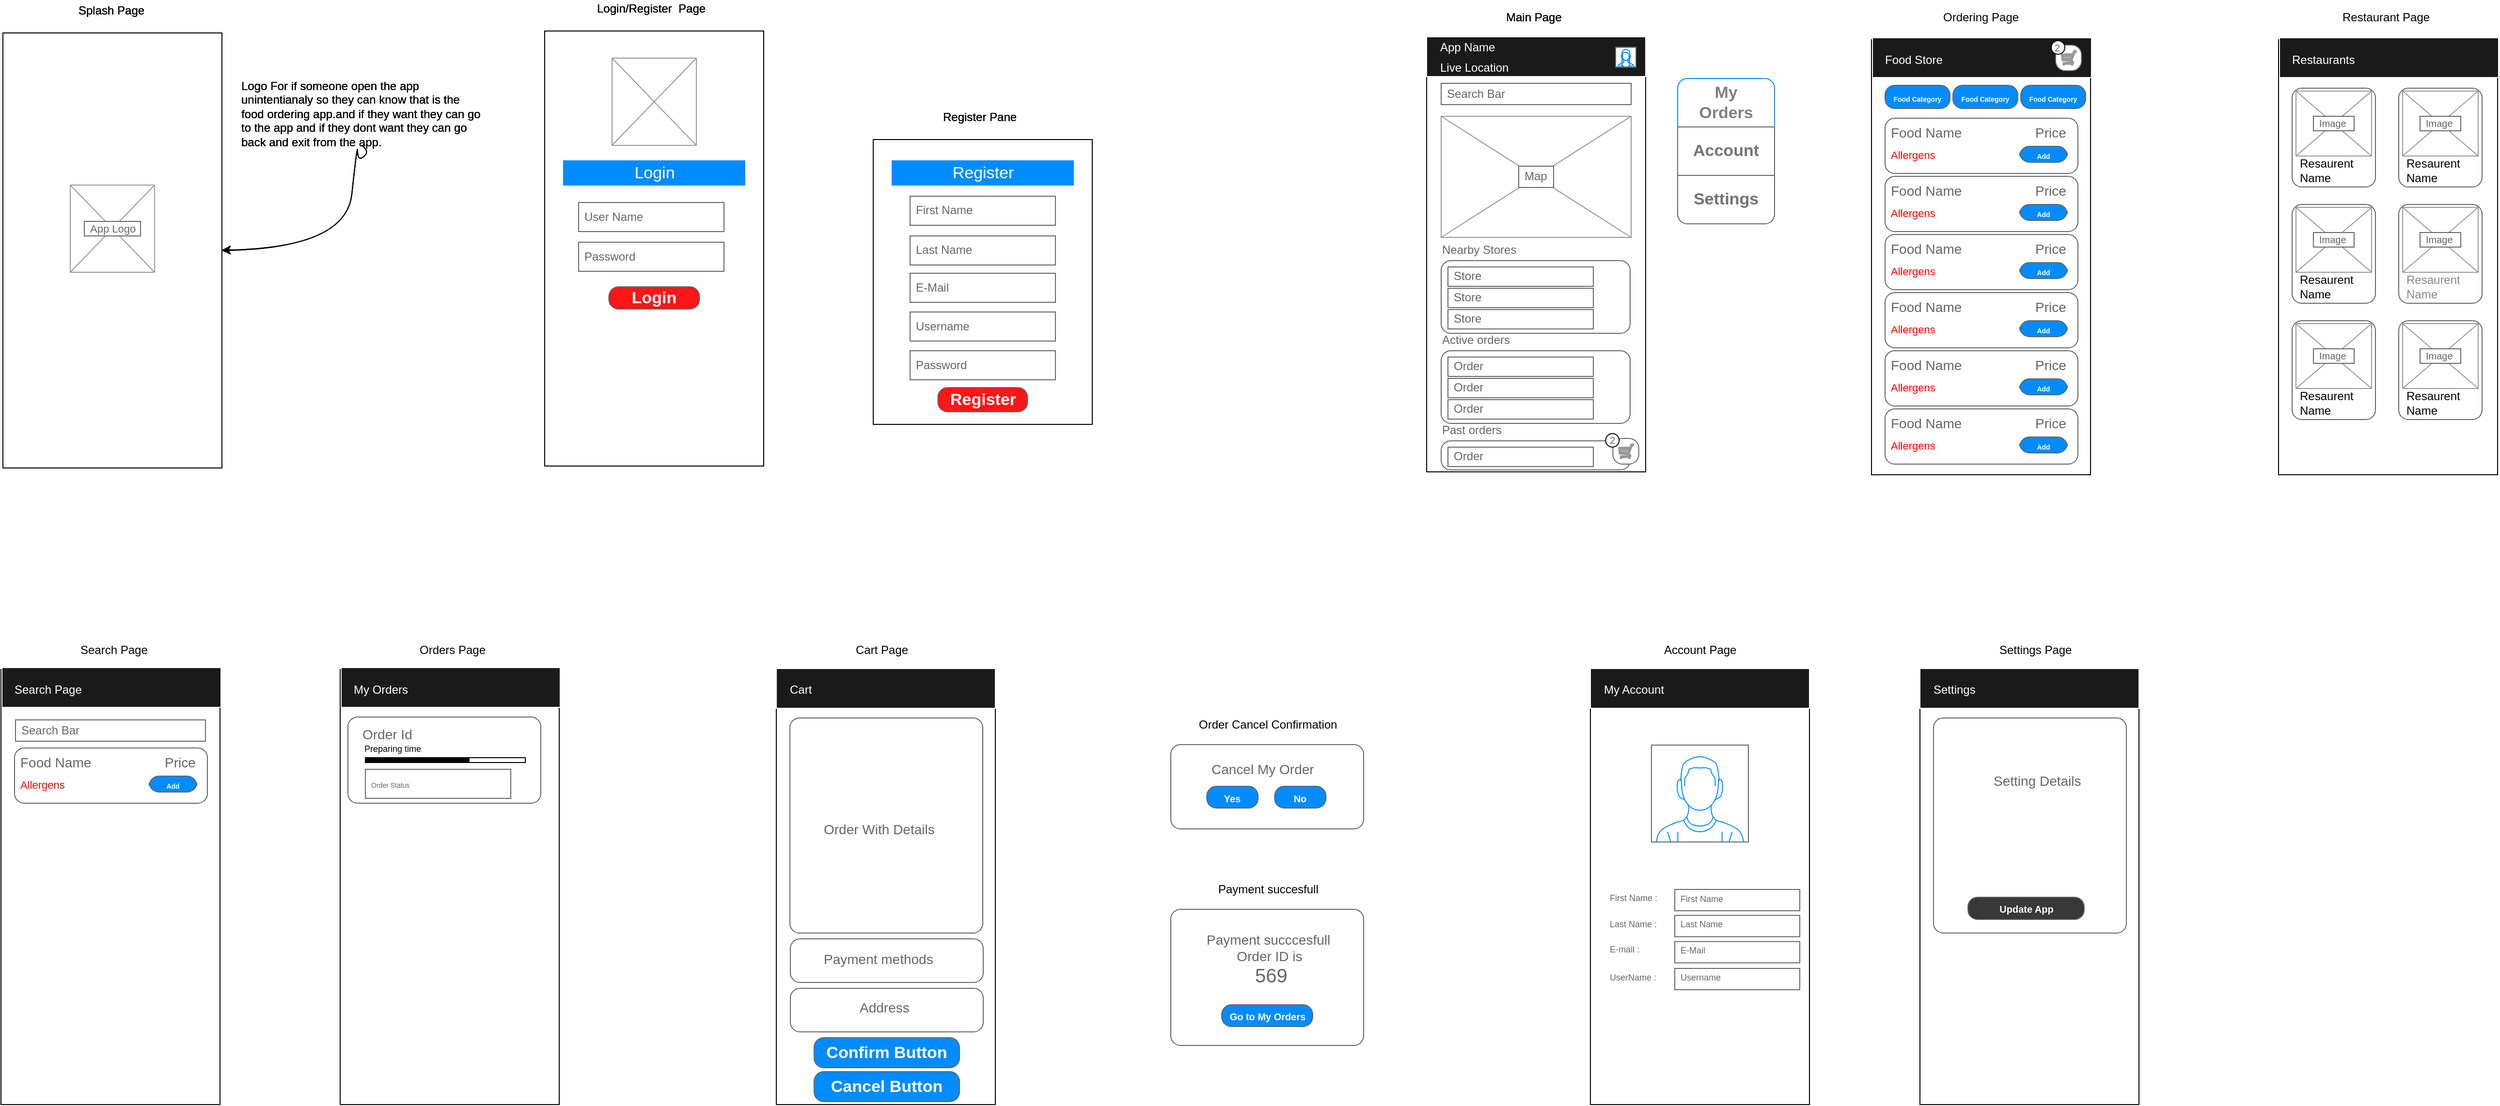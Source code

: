 <mxfile version="26.0.6">
  <diagram name="Page-1" id="03018318-947c-dd8e-b7a3-06fadd420f32">
    <mxGraphModel dx="9560" dy="4920" grid="0" gridSize="10" guides="1" tooltips="1" connect="1" arrows="1" fold="1" page="1" pageScale="1" pageWidth="3000" pageHeight="2000" background="none" math="0" shadow="0">
      <root>
        <mxCell id="0" />
        <mxCell id="1" parent="0" />
        <mxCell id="yDf6Gy69k3FiIV9ASkcH-1" value="" style="rounded=0;whiteSpace=wrap;html=1;" vertex="1" parent="1">
          <mxGeometry x="37" y="48" width="226" height="448" as="geometry" />
        </mxCell>
        <mxCell id="yDf6Gy69k3FiIV9ASkcH-2" value="&lt;div&gt;Splash Page&lt;/div&gt;" style="text;spacingTop=-5;whiteSpace=wrap;html=1;align=left;fontSize=12;fontFamily=Helvetica;fillColor=none;strokeColor=none;" vertex="1" parent="1">
          <mxGeometry x="112.5" y="16" width="75" height="20" as="geometry" />
        </mxCell>
        <mxCell id="yDf6Gy69k3FiIV9ASkcH-3" value="" style="rounded=0;whiteSpace=wrap;html=1;" vertex="1" parent="1">
          <mxGeometry x="596" y="46" width="226" height="449" as="geometry" />
        </mxCell>
        <mxCell id="yDf6Gy69k3FiIV9ASkcH-4" value="&lt;div&gt;Login/Register&amp;nbsp; Page&lt;/div&gt;" style="text;spacingTop=-5;whiteSpace=wrap;html=1;align=left;fontSize=12;fontFamily=Helvetica;fillColor=none;strokeColor=none;" vertex="1" parent="1">
          <mxGeometry x="647.75" y="14" width="122.5" height="20" as="geometry" />
        </mxCell>
        <mxCell id="yDf6Gy69k3FiIV9ASkcH-5" value="" style="verticalLabelPosition=bottom;shadow=0;dashed=0;align=center;html=1;verticalAlign=top;strokeWidth=1;shape=mxgraph.mockup.graphics.simpleIcon;strokeColor=#999999;" vertex="1" parent="1">
          <mxGeometry x="106.5" y="205" width="87" height="90" as="geometry" />
        </mxCell>
        <mxCell id="yDf6Gy69k3FiIV9ASkcH-6" value="&lt;font style=&quot;font-size: 11px;&quot;&gt;App Logo&lt;/font&gt;" style="strokeWidth=1;shadow=0;dashed=0;align=center;html=1;shape=mxgraph.mockup.text.textBox;fontColor=#666666;align=left;fontSize=17;spacingLeft=4;spacingTop=-3;whiteSpace=wrap;strokeColor=#666666;mainText=" vertex="1" parent="1">
          <mxGeometry x="121" y="242.5" width="58" height="15" as="geometry" />
        </mxCell>
        <mxCell id="yDf6Gy69k3FiIV9ASkcH-7" value="Logo For if someone open the app unintentianaly so they can know that is the food ordering app.and if they want they can go to the app and if they dont want they can go back and exit from the app." style="text;spacingTop=-5;whiteSpace=wrap;html=1;align=left;fontSize=12;fontFamily=Helvetica;fillColor=none;strokeColor=none;" vertex="1" parent="1">
          <mxGeometry x="281" y="94" width="250" height="76" as="geometry" />
        </mxCell>
        <mxCell id="yDf6Gy69k3FiIV9ASkcH-8" value="" style="curved=1;endArrow=classic;html=1;rounded=0;entryX=1;entryY=0.5;entryDx=0;entryDy=0;" edge="1" parent="1" target="yDf6Gy69k3FiIV9ASkcH-1">
          <mxGeometry width="50" height="50" relative="1" as="geometry">
            <mxPoint x="407" y="164" as="sourcePoint" />
            <mxPoint x="453" y="159" as="targetPoint" />
            <Array as="points">
              <mxPoint x="416" y="170" />
              <mxPoint x="403" y="181" />
              <mxPoint x="403" y="159" />
              <mxPoint x="391" y="270" />
            </Array>
          </mxGeometry>
        </mxCell>
        <mxCell id="yDf6Gy69k3FiIV9ASkcH-9" value="" style="verticalLabelPosition=bottom;shadow=0;dashed=0;align=center;html=1;verticalAlign=top;strokeWidth=1;shape=mxgraph.mockup.graphics.simpleIcon;strokeColor=#999999;" vertex="1" parent="1">
          <mxGeometry x="665.5" y="74" width="87" height="90" as="geometry" />
        </mxCell>
        <mxCell id="yDf6Gy69k3FiIV9ASkcH-10" value="&lt;font style=&quot;font-size: 12px;&quot;&gt;User Name&lt;/font&gt;" style="strokeWidth=1;shadow=0;dashed=0;align=center;html=1;shape=mxgraph.mockup.text.textBox;fontColor=#666666;align=left;fontSize=17;spacingLeft=4;spacingTop=-3;whiteSpace=wrap;strokeColor=#666666;mainText=" vertex="1" parent="1">
          <mxGeometry x="631" y="223" width="150" height="30" as="geometry" />
        </mxCell>
        <mxCell id="yDf6Gy69k3FiIV9ASkcH-11" value="&lt;font style=&quot;font-size: 12px;&quot;&gt;Password&lt;/font&gt;" style="strokeWidth=1;shadow=0;dashed=0;align=center;html=1;shape=mxgraph.mockup.text.textBox;fontColor=#666666;align=left;fontSize=17;spacingLeft=4;spacingTop=-3;whiteSpace=wrap;strokeColor=#666666;mainText=" vertex="1" parent="1">
          <mxGeometry x="631" y="264" width="150" height="30" as="geometry" />
        </mxCell>
        <mxCell id="yDf6Gy69k3FiIV9ASkcH-12" value="Login" style="strokeWidth=1;shadow=0;dashed=0;align=center;html=1;shape=mxgraph.mockup.buttons.button;strokeColor=#666666;fontColor=#ffffff;mainText=;buttonStyle=round;fontSize=17;fontStyle=1;fillColor=#FF1616;whiteSpace=wrap;" vertex="1" parent="1">
          <mxGeometry x="662.25" y="310" width="93.5" height="23" as="geometry" />
        </mxCell>
        <mxCell id="yDf6Gy69k3FiIV9ASkcH-13" value="&lt;div&gt;Register Pane&lt;/div&gt;" style="text;spacingTop=-5;whiteSpace=wrap;html=1;align=left;fontSize=12;fontFamily=Helvetica;fillColor=none;strokeColor=none;" vertex="1" parent="1">
          <mxGeometry x="1005.25" y="126" width="85.5" height="20" as="geometry" />
        </mxCell>
        <mxCell id="yDf6Gy69k3FiIV9ASkcH-14" value="" style="rounded=0;whiteSpace=wrap;html=1;" vertex="1" parent="1">
          <mxGeometry x="935" y="158" width="226" height="294" as="geometry" />
        </mxCell>
        <mxCell id="yDf6Gy69k3FiIV9ASkcH-15" value="Login" style="text;strokeColor=#008CFF;align=center;verticalAlign=middle;spacingLeft=10;spacingRight=10;overflow=hidden;points=[[0,0.5],[1,0.5]];portConstraint=eastwest;rotatable=0;whiteSpace=wrap;html=1;fillColor=#008CFF;fontColor=#ffffff;fontSize=17;" vertex="1" parent="1">
          <mxGeometry x="615.5" y="180" width="187" height="25" as="geometry" />
        </mxCell>
        <mxCell id="yDf6Gy69k3FiIV9ASkcH-16" value="Register" style="text;strokeColor=#008CFF;align=center;verticalAlign=middle;spacingLeft=10;spacingRight=10;overflow=hidden;points=[[0,0.5],[1,0.5]];portConstraint=eastwest;rotatable=0;whiteSpace=wrap;html=1;fillColor=#008CFF;fontColor=#ffffff;fontSize=17;" vertex="1" parent="1">
          <mxGeometry x="954.5" y="180" width="187" height="25" as="geometry" />
        </mxCell>
        <mxCell id="yDf6Gy69k3FiIV9ASkcH-17" value="&lt;font style=&quot;font-size: 12px;&quot;&gt;First Name&lt;/font&gt;" style="strokeWidth=1;shadow=0;dashed=0;align=center;html=1;shape=mxgraph.mockup.text.textBox;fontColor=#666666;align=left;fontSize=17;spacingLeft=4;spacingTop=-3;whiteSpace=wrap;strokeColor=#666666;mainText=" vertex="1" parent="1">
          <mxGeometry x="973" y="216.5" width="150" height="30" as="geometry" />
        </mxCell>
        <mxCell id="yDf6Gy69k3FiIV9ASkcH-18" value="&lt;font style=&quot;font-size: 12px;&quot;&gt;Last Name&lt;/font&gt;" style="strokeWidth=1;shadow=0;dashed=0;align=center;html=1;shape=mxgraph.mockup.text.textBox;fontColor=#666666;align=left;fontSize=17;spacingLeft=4;spacingTop=-3;whiteSpace=wrap;strokeColor=#666666;mainText=" vertex="1" parent="1">
          <mxGeometry x="973" y="257.5" width="150" height="30" as="geometry" />
        </mxCell>
        <mxCell id="yDf6Gy69k3FiIV9ASkcH-19" value="Register" style="strokeWidth=1;shadow=0;dashed=0;align=center;html=1;shape=mxgraph.mockup.buttons.button;strokeColor=#666666;fontColor=#ffffff;mainText=;buttonStyle=round;fontSize=17;fontStyle=1;fillColor=#FF1616;whiteSpace=wrap;" vertex="1" parent="1">
          <mxGeometry x="1001.75" y="414" width="92.5" height="25" as="geometry" />
        </mxCell>
        <mxCell id="yDf6Gy69k3FiIV9ASkcH-20" value="&lt;font style=&quot;font-size: 12px;&quot;&gt;E-Mail&lt;/font&gt;" style="strokeWidth=1;shadow=0;dashed=0;align=center;html=1;shape=mxgraph.mockup.text.textBox;fontColor=#666666;align=left;fontSize=17;spacingLeft=4;spacingTop=-3;whiteSpace=wrap;strokeColor=#666666;mainText=" vertex="1" parent="1">
          <mxGeometry x="973" y="296" width="150" height="30" as="geometry" />
        </mxCell>
        <mxCell id="yDf6Gy69k3FiIV9ASkcH-21" value="&lt;font style=&quot;font-size: 12px;&quot;&gt;Username&lt;/font&gt;" style="strokeWidth=1;shadow=0;dashed=0;align=center;html=1;shape=mxgraph.mockup.text.textBox;fontColor=#666666;align=left;fontSize=17;spacingLeft=4;spacingTop=-3;whiteSpace=wrap;strokeColor=#666666;mainText=" vertex="1" parent="1">
          <mxGeometry x="973" y="336" width="150" height="30" as="geometry" />
        </mxCell>
        <mxCell id="yDf6Gy69k3FiIV9ASkcH-22" value="&lt;font style=&quot;font-size: 12px;&quot;&gt;Password&lt;/font&gt;" style="strokeWidth=1;shadow=0;dashed=0;align=center;html=1;shape=mxgraph.mockup.text.textBox;fontColor=#666666;align=left;fontSize=17;spacingLeft=4;spacingTop=-3;whiteSpace=wrap;strokeColor=#666666;mainText=" vertex="1" parent="1">
          <mxGeometry x="973" y="376" width="150" height="30" as="geometry" />
        </mxCell>
        <mxCell id="yDf6Gy69k3FiIV9ASkcH-23" value="" style="rounded=0;whiteSpace=wrap;html=1;" vertex="1" parent="1">
          <mxGeometry x="1506" y="52" width="226" height="449" as="geometry" />
        </mxCell>
        <mxCell id="yDf6Gy69k3FiIV9ASkcH-24" value="&lt;div&gt;Main Page&lt;/div&gt;" style="text;spacingTop=-5;whiteSpace=wrap;html=1;align=left;fontSize=12;fontFamily=Helvetica;fillColor=none;strokeColor=none;" vertex="1" parent="1">
          <mxGeometry x="1585.87" y="23" width="66.25" height="20" as="geometry" />
        </mxCell>
        <mxCell id="yDf6Gy69k3FiIV9ASkcH-25" value="" style="rounded=0;whiteSpace=wrap;html=1;strokeColor=#FFFFFF;fillColor=#1A1A1A;" vertex="1" parent="1">
          <mxGeometry x="1506" y="52" width="226" height="41" as="geometry" />
        </mxCell>
        <mxCell id="yDf6Gy69k3FiIV9ASkcH-26" value="&lt;font style=&quot;font-size: 12px;&quot;&gt;App Name&lt;/font&gt;&lt;div&gt;&lt;font style=&quot;font-size: 12px;&quot;&gt;Live Location&lt;/font&gt;&lt;/div&gt;" style="strokeWidth=1;shadow=0;dashed=0;align=center;html=1;shape=mxgraph.mockup.text.textBox;align=left;fontSize=17;spacingLeft=4;spacingTop=-3;whiteSpace=wrap;mainText=;fillColor=none;strokeColor=none;fontColor=#FFFFFF;" vertex="1" parent="1">
          <mxGeometry x="1514" y="58" width="79" height="30" as="geometry" />
        </mxCell>
        <mxCell id="yDf6Gy69k3FiIV9ASkcH-27" value="" style="verticalLabelPosition=bottom;shadow=0;dashed=0;align=center;html=1;verticalAlign=top;strokeWidth=1;shape=mxgraph.mockup.containers.userFemale;strokeColor=#666666;strokeColor2=#008cff;perimeterSpacing=0;" vertex="1" parent="1">
          <mxGeometry x="1701" y="62.75" width="21" height="20.5" as="geometry" />
        </mxCell>
        <mxCell id="yDf6Gy69k3FiIV9ASkcH-28" value="&lt;font style=&quot;font-size: 12px;&quot;&gt;Search Bar&lt;/font&gt;" style="strokeWidth=1;shadow=0;dashed=0;align=center;html=1;shape=mxgraph.mockup.text.textBox;fontColor=#666666;align=left;fontSize=17;spacingLeft=4;spacingTop=-3;whiteSpace=wrap;strokeColor=#666666;mainText=" vertex="1" parent="1">
          <mxGeometry x="1521" y="100" width="196" height="22" as="geometry" />
        </mxCell>
        <mxCell id="yDf6Gy69k3FiIV9ASkcH-29" value="" style="verticalLabelPosition=bottom;shadow=0;dashed=0;align=center;html=1;verticalAlign=top;strokeWidth=1;shape=mxgraph.mockup.graphics.simpleIcon;strokeColor=#999999;" vertex="1" parent="1">
          <mxGeometry x="1521" y="134" width="196" height="125" as="geometry" />
        </mxCell>
        <mxCell id="yDf6Gy69k3FiIV9ASkcH-30" value="&lt;font style=&quot;font-size: 12px;&quot;&gt;Map&lt;/font&gt;" style="strokeWidth=1;shadow=0;dashed=0;align=center;html=1;shape=mxgraph.mockup.text.textBox;fontColor=#666666;align=left;fontSize=17;spacingLeft=4;spacingTop=-3;whiteSpace=wrap;strokeColor=#666666;mainText=" vertex="1" parent="1">
          <mxGeometry x="1601" y="185.5" width="36" height="22" as="geometry" />
        </mxCell>
        <mxCell id="yDf6Gy69k3FiIV9ASkcH-31" value="" style="shape=mxgraph.mockup.containers.marginRect;rectMarginTop=10;strokeColor=#666666;strokeWidth=1;dashed=0;rounded=1;arcSize=5;recursiveResize=0;html=1;whiteSpace=wrap;" vertex="1" parent="1">
          <mxGeometry x="1521" y="273" width="195" height="85" as="geometry" />
        </mxCell>
        <mxCell id="yDf6Gy69k3FiIV9ASkcH-32" value="&lt;font style=&quot;font-size: 12px;&quot;&gt;Nearby Stores&lt;/font&gt;" style="strokeWidth=1;shadow=0;dashed=0;align=center;html=1;shape=mxgraph.mockup.text.textBox;fontColor=#666666;align=left;fontSize=17;spacingLeft=4;spacingTop=-3;whiteSpace=wrap;strokeColor=none;mainText=;fillColor=none;" vertex="1" parent="1">
          <mxGeometry x="1516" y="257.5" width="150" height="30" as="geometry" />
        </mxCell>
        <mxCell id="yDf6Gy69k3FiIV9ASkcH-33" value="&lt;font style=&quot;font-size: 12px;&quot;&gt;Store&lt;/font&gt;" style="strokeWidth=1;shadow=0;dashed=0;align=center;html=1;shape=mxgraph.mockup.text.textBox;fontColor=#666666;align=left;fontSize=17;spacingLeft=4;spacingTop=-3;whiteSpace=wrap;strokeColor=#666666;mainText=" vertex="1" parent="1">
          <mxGeometry x="1528" y="289.5" width="150" height="20" as="geometry" />
        </mxCell>
        <mxCell id="yDf6Gy69k3FiIV9ASkcH-34" value="&lt;font style=&quot;font-size: 12px;&quot;&gt;Store&lt;/font&gt;" style="strokeWidth=1;shadow=0;dashed=0;align=center;html=1;shape=mxgraph.mockup.text.textBox;fontColor=#666666;align=left;fontSize=17;spacingLeft=4;spacingTop=-3;whiteSpace=wrap;strokeColor=#666666;mainText=" vertex="1" parent="1">
          <mxGeometry x="1528" y="311.5" width="150" height="20" as="geometry" />
        </mxCell>
        <mxCell id="yDf6Gy69k3FiIV9ASkcH-35" value="&lt;font style=&quot;font-size: 12px;&quot;&gt;Store&lt;/font&gt;" style="strokeWidth=1;shadow=0;dashed=0;align=center;html=1;shape=mxgraph.mockup.text.textBox;fontColor=#666666;align=left;fontSize=17;spacingLeft=4;spacingTop=-3;whiteSpace=wrap;strokeColor=#666666;mainText=" vertex="1" parent="1">
          <mxGeometry x="1528" y="333.5" width="150" height="20" as="geometry" />
        </mxCell>
        <mxCell id="yDf6Gy69k3FiIV9ASkcH-36" value="&lt;font style=&quot;font-size: 12px;&quot;&gt;Active orders&lt;/font&gt;" style="strokeWidth=1;shadow=0;dashed=0;align=center;html=1;shape=mxgraph.mockup.text.textBox;fontColor=#666666;align=left;fontSize=17;spacingLeft=4;spacingTop=-3;whiteSpace=wrap;strokeColor=none;mainText=;fillColor=none;" vertex="1" parent="1">
          <mxGeometry x="1516" y="350.5" width="150" height="30" as="geometry" />
        </mxCell>
        <mxCell id="yDf6Gy69k3FiIV9ASkcH-37" value="" style="shape=mxgraph.mockup.containers.marginRect;rectMarginTop=10;strokeColor=#666666;strokeWidth=1;dashed=0;rounded=1;arcSize=5;recursiveResize=0;html=1;whiteSpace=wrap;" vertex="1" parent="1">
          <mxGeometry x="1521" y="366" width="195" height="85" as="geometry" />
        </mxCell>
        <mxCell id="yDf6Gy69k3FiIV9ASkcH-38" value="&lt;font style=&quot;font-size: 12px;&quot;&gt;Order&lt;/font&gt;" style="strokeWidth=1;shadow=0;dashed=0;align=center;html=1;shape=mxgraph.mockup.text.textBox;fontColor=#666666;align=left;fontSize=17;spacingLeft=4;spacingTop=-3;whiteSpace=wrap;strokeColor=#666666;mainText=" vertex="1" parent="1">
          <mxGeometry x="1528" y="404.5" width="150" height="20" as="geometry" />
        </mxCell>
        <mxCell id="yDf6Gy69k3FiIV9ASkcH-39" value="&lt;font style=&quot;font-size: 12px;&quot;&gt;Order&lt;/font&gt;" style="strokeWidth=1;shadow=0;dashed=0;align=center;html=1;shape=mxgraph.mockup.text.textBox;fontColor=#666666;align=left;fontSize=17;spacingLeft=4;spacingTop=-3;whiteSpace=wrap;strokeColor=#666666;mainText=" vertex="1" parent="1">
          <mxGeometry x="1528" y="382.5" width="150" height="20" as="geometry" />
        </mxCell>
        <mxCell id="yDf6Gy69k3FiIV9ASkcH-40" value="&lt;font style=&quot;font-size: 12px;&quot;&gt;Order&lt;/font&gt;" style="strokeWidth=1;shadow=0;dashed=0;align=center;html=1;shape=mxgraph.mockup.text.textBox;fontColor=#666666;align=left;fontSize=17;spacingLeft=4;spacingTop=-3;whiteSpace=wrap;strokeColor=#666666;mainText=" vertex="1" parent="1">
          <mxGeometry x="1528" y="426.5" width="150" height="20" as="geometry" />
        </mxCell>
        <mxCell id="yDf6Gy69k3FiIV9ASkcH-41" value="" style="verticalLabelPosition=bottom;shadow=0;dashed=0;align=center;html=1;verticalAlign=top;strokeWidth=1;shape=mxgraph.mockup.misc.shoppingCart;strokeColor=#999999;" vertex="1" parent="1">
          <mxGeometry x="1701" y="425" width="23" height="23" as="geometry" />
        </mxCell>
        <mxCell id="yDf6Gy69k3FiIV9ASkcH-42" value="" style="rounded=0;whiteSpace=wrap;html=1;" vertex="1" parent="1">
          <mxGeometry x="37" y="48" width="226" height="449" as="geometry" />
        </mxCell>
        <mxCell id="yDf6Gy69k3FiIV9ASkcH-43" value="&lt;div&gt;Splash Page&lt;/div&gt;" style="text;spacingTop=-5;whiteSpace=wrap;html=1;align=left;fontSize=12;fontFamily=Helvetica;fillColor=none;strokeColor=none;" vertex="1" parent="1">
          <mxGeometry x="112.5" y="16" width="75" height="20" as="geometry" />
        </mxCell>
        <mxCell id="yDf6Gy69k3FiIV9ASkcH-44" value="" style="rounded=0;whiteSpace=wrap;html=1;" vertex="1" parent="1">
          <mxGeometry x="596" y="46" width="226" height="449" as="geometry" />
        </mxCell>
        <mxCell id="yDf6Gy69k3FiIV9ASkcH-45" value="&lt;div&gt;Login/Register&amp;nbsp; Page&lt;/div&gt;" style="text;spacingTop=-5;whiteSpace=wrap;html=1;align=left;fontSize=12;fontFamily=Helvetica;fillColor=none;strokeColor=none;" vertex="1" parent="1">
          <mxGeometry x="647.75" y="14" width="122.5" height="20" as="geometry" />
        </mxCell>
        <mxCell id="yDf6Gy69k3FiIV9ASkcH-46" value="" style="verticalLabelPosition=bottom;shadow=0;dashed=0;align=center;html=1;verticalAlign=top;strokeWidth=1;shape=mxgraph.mockup.graphics.simpleIcon;strokeColor=#999999;" vertex="1" parent="1">
          <mxGeometry x="106.5" y="205" width="87" height="90" as="geometry" />
        </mxCell>
        <mxCell id="yDf6Gy69k3FiIV9ASkcH-47" value="&lt;font style=&quot;font-size: 11px;&quot;&gt;App Logo&lt;/font&gt;" style="strokeWidth=1;shadow=0;dashed=0;align=center;html=1;shape=mxgraph.mockup.text.textBox;fontColor=#666666;align=left;fontSize=17;spacingLeft=4;spacingTop=-3;whiteSpace=wrap;strokeColor=#666666;mainText=" vertex="1" parent="1">
          <mxGeometry x="121" y="242.5" width="58" height="15" as="geometry" />
        </mxCell>
        <mxCell id="yDf6Gy69k3FiIV9ASkcH-48" value="Logo For if someone open the app unintentianaly so they can know that is the food ordering app.and if they want they can go to the app and if they dont want they can go back and exit from the app." style="text;spacingTop=-5;whiteSpace=wrap;html=1;align=left;fontSize=12;fontFamily=Helvetica;fillColor=none;strokeColor=none;" vertex="1" parent="1">
          <mxGeometry x="281" y="94" width="250" height="76" as="geometry" />
        </mxCell>
        <mxCell id="yDf6Gy69k3FiIV9ASkcH-49" value="" style="curved=1;endArrow=classic;html=1;rounded=0;entryX=1;entryY=0.5;entryDx=0;entryDy=0;" edge="1" parent="1" target="yDf6Gy69k3FiIV9ASkcH-42">
          <mxGeometry width="50" height="50" relative="1" as="geometry">
            <mxPoint x="407" y="164" as="sourcePoint" />
            <mxPoint x="453" y="159" as="targetPoint" />
            <Array as="points">
              <mxPoint x="416" y="170" />
              <mxPoint x="403" y="181" />
              <mxPoint x="403" y="159" />
              <mxPoint x="391" y="270" />
            </Array>
          </mxGeometry>
        </mxCell>
        <mxCell id="yDf6Gy69k3FiIV9ASkcH-50" value="" style="verticalLabelPosition=bottom;shadow=0;dashed=0;align=center;html=1;verticalAlign=top;strokeWidth=1;shape=mxgraph.mockup.graphics.simpleIcon;strokeColor=#999999;" vertex="1" parent="1">
          <mxGeometry x="665.5" y="74" width="87" height="90" as="geometry" />
        </mxCell>
        <mxCell id="yDf6Gy69k3FiIV9ASkcH-51" value="&lt;font style=&quot;font-size: 12px;&quot;&gt;User Name&lt;/font&gt;" style="strokeWidth=1;shadow=0;dashed=0;align=center;html=1;shape=mxgraph.mockup.text.textBox;fontColor=#666666;align=left;fontSize=17;spacingLeft=4;spacingTop=-3;whiteSpace=wrap;strokeColor=#666666;mainText=" vertex="1" parent="1">
          <mxGeometry x="631" y="223" width="150" height="30" as="geometry" />
        </mxCell>
        <mxCell id="yDf6Gy69k3FiIV9ASkcH-52" value="&lt;font style=&quot;font-size: 12px;&quot;&gt;Password&lt;/font&gt;" style="strokeWidth=1;shadow=0;dashed=0;align=center;html=1;shape=mxgraph.mockup.text.textBox;fontColor=#666666;align=left;fontSize=17;spacingLeft=4;spacingTop=-3;whiteSpace=wrap;strokeColor=#666666;mainText=" vertex="1" parent="1">
          <mxGeometry x="631" y="264" width="150" height="30" as="geometry" />
        </mxCell>
        <mxCell id="yDf6Gy69k3FiIV9ASkcH-53" value="Login" style="strokeWidth=1;shadow=0;dashed=0;align=center;html=1;shape=mxgraph.mockup.buttons.button;strokeColor=#666666;fontColor=#ffffff;mainText=;buttonStyle=round;fontSize=17;fontStyle=1;fillColor=#FF1616;whiteSpace=wrap;" vertex="1" parent="1">
          <mxGeometry x="662.25" y="310" width="93.5" height="23" as="geometry" />
        </mxCell>
        <mxCell id="yDf6Gy69k3FiIV9ASkcH-54" value="&lt;div&gt;Register Pane&lt;/div&gt;" style="text;spacingTop=-5;whiteSpace=wrap;html=1;align=left;fontSize=12;fontFamily=Helvetica;fillColor=none;strokeColor=none;" vertex="1" parent="1">
          <mxGeometry x="1005.25" y="126" width="85.5" height="20" as="geometry" />
        </mxCell>
        <mxCell id="yDf6Gy69k3FiIV9ASkcH-55" value="" style="rounded=0;whiteSpace=wrap;html=1;" vertex="1" parent="1">
          <mxGeometry x="935" y="158" width="226" height="294" as="geometry" />
        </mxCell>
        <mxCell id="yDf6Gy69k3FiIV9ASkcH-56" value="Login" style="text;strokeColor=#008CFF;align=center;verticalAlign=middle;spacingLeft=10;spacingRight=10;overflow=hidden;points=[[0,0.5],[1,0.5]];portConstraint=eastwest;rotatable=0;whiteSpace=wrap;html=1;fillColor=#008CFF;fontColor=#ffffff;fontSize=17;" vertex="1" parent="1">
          <mxGeometry x="615.5" y="180" width="187" height="25" as="geometry" />
        </mxCell>
        <mxCell id="yDf6Gy69k3FiIV9ASkcH-57" value="Register" style="text;strokeColor=#008CFF;align=center;verticalAlign=middle;spacingLeft=10;spacingRight=10;overflow=hidden;points=[[0,0.5],[1,0.5]];portConstraint=eastwest;rotatable=0;whiteSpace=wrap;html=1;fillColor=#008CFF;fontColor=#ffffff;fontSize=17;" vertex="1" parent="1">
          <mxGeometry x="954.5" y="180" width="187" height="25" as="geometry" />
        </mxCell>
        <mxCell id="yDf6Gy69k3FiIV9ASkcH-58" value="&lt;font style=&quot;font-size: 12px;&quot;&gt;First Name&lt;/font&gt;" style="strokeWidth=1;shadow=0;dashed=0;align=center;html=1;shape=mxgraph.mockup.text.textBox;fontColor=#666666;align=left;fontSize=17;spacingLeft=4;spacingTop=-3;whiteSpace=wrap;strokeColor=#666666;mainText=" vertex="1" parent="1">
          <mxGeometry x="973" y="216.5" width="150" height="30" as="geometry" />
        </mxCell>
        <mxCell id="yDf6Gy69k3FiIV9ASkcH-59" value="&lt;font style=&quot;font-size: 12px;&quot;&gt;Last Name&lt;/font&gt;" style="strokeWidth=1;shadow=0;dashed=0;align=center;html=1;shape=mxgraph.mockup.text.textBox;fontColor=#666666;align=left;fontSize=17;spacingLeft=4;spacingTop=-3;whiteSpace=wrap;strokeColor=#666666;mainText=" vertex="1" parent="1">
          <mxGeometry x="973" y="257.5" width="150" height="30" as="geometry" />
        </mxCell>
        <mxCell id="yDf6Gy69k3FiIV9ASkcH-60" value="Register" style="strokeWidth=1;shadow=0;dashed=0;align=center;html=1;shape=mxgraph.mockup.buttons.button;strokeColor=#666666;fontColor=#ffffff;mainText=;buttonStyle=round;fontSize=17;fontStyle=1;fillColor=#FF1616;whiteSpace=wrap;" vertex="1" parent="1">
          <mxGeometry x="1001.75" y="414" width="92.5" height="25" as="geometry" />
        </mxCell>
        <mxCell id="yDf6Gy69k3FiIV9ASkcH-61" value="&lt;font style=&quot;font-size: 12px;&quot;&gt;E-Mail&lt;/font&gt;" style="strokeWidth=1;shadow=0;dashed=0;align=center;html=1;shape=mxgraph.mockup.text.textBox;fontColor=#666666;align=left;fontSize=17;spacingLeft=4;spacingTop=-3;whiteSpace=wrap;strokeColor=#666666;mainText=" vertex="1" parent="1">
          <mxGeometry x="973" y="296" width="150" height="30" as="geometry" />
        </mxCell>
        <mxCell id="yDf6Gy69k3FiIV9ASkcH-62" value="&lt;font style=&quot;font-size: 12px;&quot;&gt;Username&lt;/font&gt;" style="strokeWidth=1;shadow=0;dashed=0;align=center;html=1;shape=mxgraph.mockup.text.textBox;fontColor=#666666;align=left;fontSize=17;spacingLeft=4;spacingTop=-3;whiteSpace=wrap;strokeColor=#666666;mainText=" vertex="1" parent="1">
          <mxGeometry x="973" y="336" width="150" height="30" as="geometry" />
        </mxCell>
        <mxCell id="yDf6Gy69k3FiIV9ASkcH-63" value="&lt;font style=&quot;font-size: 12px;&quot;&gt;Password&lt;/font&gt;" style="strokeWidth=1;shadow=0;dashed=0;align=center;html=1;shape=mxgraph.mockup.text.textBox;fontColor=#666666;align=left;fontSize=17;spacingLeft=4;spacingTop=-3;whiteSpace=wrap;strokeColor=#666666;mainText=" vertex="1" parent="1">
          <mxGeometry x="973" y="376" width="150" height="30" as="geometry" />
        </mxCell>
        <mxCell id="yDf6Gy69k3FiIV9ASkcH-64" value="" style="rounded=0;whiteSpace=wrap;html=1;" vertex="1" parent="1">
          <mxGeometry x="1506" y="52" width="226" height="449" as="geometry" />
        </mxCell>
        <mxCell id="yDf6Gy69k3FiIV9ASkcH-65" value="&lt;div&gt;Main Page&lt;/div&gt;" style="text;spacingTop=-5;whiteSpace=wrap;html=1;align=left;fontSize=12;fontFamily=Helvetica;fillColor=none;strokeColor=none;" vertex="1" parent="1">
          <mxGeometry x="1585.87" y="23" width="66.25" height="20" as="geometry" />
        </mxCell>
        <mxCell id="yDf6Gy69k3FiIV9ASkcH-66" value="" style="rounded=0;whiteSpace=wrap;html=1;strokeColor=#FFFFFF;fillColor=#1A1A1A;" vertex="1" parent="1">
          <mxGeometry x="1506" y="52" width="226" height="41" as="geometry" />
        </mxCell>
        <mxCell id="yDf6Gy69k3FiIV9ASkcH-67" value="&lt;font style=&quot;font-size: 12px;&quot;&gt;App Name&lt;/font&gt;&lt;div&gt;&lt;font style=&quot;font-size: 12px;&quot;&gt;Live Location&lt;/font&gt;&lt;/div&gt;" style="strokeWidth=1;shadow=0;dashed=0;align=center;html=1;shape=mxgraph.mockup.text.textBox;align=left;fontSize=17;spacingLeft=4;spacingTop=-3;whiteSpace=wrap;mainText=;fillColor=none;strokeColor=none;fontColor=#FFFFFF;" vertex="1" parent="1">
          <mxGeometry x="1514" y="58" width="79" height="30" as="geometry" />
        </mxCell>
        <mxCell id="yDf6Gy69k3FiIV9ASkcH-68" value="" style="verticalLabelPosition=bottom;shadow=0;dashed=0;align=center;html=1;verticalAlign=top;strokeWidth=1;shape=mxgraph.mockup.containers.userFemale;strokeColor=#666666;strokeColor2=#008cff;perimeterSpacing=0;" vertex="1" parent="1">
          <mxGeometry x="1701" y="62.75" width="21" height="20.5" as="geometry" />
        </mxCell>
        <mxCell id="yDf6Gy69k3FiIV9ASkcH-69" value="&lt;font style=&quot;font-size: 12px;&quot;&gt;Search Bar&lt;/font&gt;" style="strokeWidth=1;shadow=0;dashed=0;align=center;html=1;shape=mxgraph.mockup.text.textBox;fontColor=#666666;align=left;fontSize=17;spacingLeft=4;spacingTop=-3;whiteSpace=wrap;strokeColor=#666666;mainText=" vertex="1" parent="1">
          <mxGeometry x="1521" y="100" width="196" height="22" as="geometry" />
        </mxCell>
        <mxCell id="yDf6Gy69k3FiIV9ASkcH-70" value="" style="verticalLabelPosition=bottom;shadow=0;dashed=0;align=center;html=1;verticalAlign=top;strokeWidth=1;shape=mxgraph.mockup.graphics.simpleIcon;strokeColor=#999999;" vertex="1" parent="1">
          <mxGeometry x="1521" y="134" width="196" height="125" as="geometry" />
        </mxCell>
        <mxCell id="yDf6Gy69k3FiIV9ASkcH-71" value="&lt;font style=&quot;font-size: 12px;&quot;&gt;Map&lt;/font&gt;" style="strokeWidth=1;shadow=0;dashed=0;align=center;html=1;shape=mxgraph.mockup.text.textBox;fontColor=#666666;align=left;fontSize=17;spacingLeft=4;spacingTop=-3;whiteSpace=wrap;strokeColor=#666666;mainText=" vertex="1" parent="1">
          <mxGeometry x="1601" y="185.5" width="36" height="22" as="geometry" />
        </mxCell>
        <mxCell id="yDf6Gy69k3FiIV9ASkcH-72" value="" style="shape=mxgraph.mockup.containers.marginRect;rectMarginTop=10;strokeColor=#666666;strokeWidth=1;dashed=0;rounded=1;arcSize=5;recursiveResize=0;html=1;whiteSpace=wrap;" vertex="1" parent="1">
          <mxGeometry x="1521" y="273" width="195" height="85" as="geometry" />
        </mxCell>
        <mxCell id="yDf6Gy69k3FiIV9ASkcH-73" value="&lt;font style=&quot;font-size: 12px;&quot;&gt;Nearby Stores&lt;/font&gt;" style="strokeWidth=1;shadow=0;dashed=0;align=center;html=1;shape=mxgraph.mockup.text.textBox;fontColor=#666666;align=left;fontSize=17;spacingLeft=4;spacingTop=-3;whiteSpace=wrap;strokeColor=none;mainText=;fillColor=none;" vertex="1" parent="1">
          <mxGeometry x="1516" y="257.5" width="150" height="30" as="geometry" />
        </mxCell>
        <mxCell id="yDf6Gy69k3FiIV9ASkcH-74" value="&lt;font style=&quot;font-size: 12px;&quot;&gt;Store&lt;/font&gt;" style="strokeWidth=1;shadow=0;dashed=0;align=center;html=1;shape=mxgraph.mockup.text.textBox;fontColor=#666666;align=left;fontSize=17;spacingLeft=4;spacingTop=-3;whiteSpace=wrap;strokeColor=#666666;mainText=" vertex="1" parent="1">
          <mxGeometry x="1528" y="289.5" width="150" height="20" as="geometry" />
        </mxCell>
        <mxCell id="yDf6Gy69k3FiIV9ASkcH-75" value="&lt;font style=&quot;font-size: 12px;&quot;&gt;Store&lt;/font&gt;" style="strokeWidth=1;shadow=0;dashed=0;align=center;html=1;shape=mxgraph.mockup.text.textBox;fontColor=#666666;align=left;fontSize=17;spacingLeft=4;spacingTop=-3;whiteSpace=wrap;strokeColor=#666666;mainText=" vertex="1" parent="1">
          <mxGeometry x="1528" y="311.5" width="150" height="20" as="geometry" />
        </mxCell>
        <mxCell id="yDf6Gy69k3FiIV9ASkcH-76" value="&lt;font style=&quot;font-size: 12px;&quot;&gt;Store&lt;/font&gt;" style="strokeWidth=1;shadow=0;dashed=0;align=center;html=1;shape=mxgraph.mockup.text.textBox;fontColor=#666666;align=left;fontSize=17;spacingLeft=4;spacingTop=-3;whiteSpace=wrap;strokeColor=#666666;mainText=" vertex="1" parent="1">
          <mxGeometry x="1528" y="333.5" width="150" height="20" as="geometry" />
        </mxCell>
        <mxCell id="yDf6Gy69k3FiIV9ASkcH-77" value="&lt;font style=&quot;font-size: 12px;&quot;&gt;Active orders&lt;/font&gt;" style="strokeWidth=1;shadow=0;dashed=0;align=center;html=1;shape=mxgraph.mockup.text.textBox;fontColor=#666666;align=left;fontSize=17;spacingLeft=4;spacingTop=-3;whiteSpace=wrap;strokeColor=none;mainText=;fillColor=none;" vertex="1" parent="1">
          <mxGeometry x="1516" y="350.5" width="150" height="30" as="geometry" />
        </mxCell>
        <mxCell id="yDf6Gy69k3FiIV9ASkcH-78" value="" style="shape=mxgraph.mockup.containers.marginRect;rectMarginTop=10;strokeColor=#666666;strokeWidth=1;dashed=0;rounded=1;arcSize=5;recursiveResize=0;html=1;whiteSpace=wrap;" vertex="1" parent="1">
          <mxGeometry x="1521" y="366" width="195" height="85" as="geometry" />
        </mxCell>
        <mxCell id="yDf6Gy69k3FiIV9ASkcH-79" value="&lt;font style=&quot;font-size: 12px;&quot;&gt;Order&lt;/font&gt;" style="strokeWidth=1;shadow=0;dashed=0;align=center;html=1;shape=mxgraph.mockup.text.textBox;fontColor=#666666;align=left;fontSize=17;spacingLeft=4;spacingTop=-3;whiteSpace=wrap;strokeColor=#666666;mainText=" vertex="1" parent="1">
          <mxGeometry x="1528" y="404.5" width="150" height="20" as="geometry" />
        </mxCell>
        <mxCell id="yDf6Gy69k3FiIV9ASkcH-80" value="&lt;font style=&quot;font-size: 12px;&quot;&gt;Order&lt;/font&gt;" style="strokeWidth=1;shadow=0;dashed=0;align=center;html=1;shape=mxgraph.mockup.text.textBox;fontColor=#666666;align=left;fontSize=17;spacingLeft=4;spacingTop=-3;whiteSpace=wrap;strokeColor=#666666;mainText=" vertex="1" parent="1">
          <mxGeometry x="1528" y="382.5" width="150" height="20" as="geometry" />
        </mxCell>
        <mxCell id="yDf6Gy69k3FiIV9ASkcH-81" value="&lt;font style=&quot;font-size: 12px;&quot;&gt;Order&lt;/font&gt;" style="strokeWidth=1;shadow=0;dashed=0;align=center;html=1;shape=mxgraph.mockup.text.textBox;fontColor=#666666;align=left;fontSize=17;spacingLeft=4;spacingTop=-3;whiteSpace=wrap;strokeColor=#666666;mainText=" vertex="1" parent="1">
          <mxGeometry x="1528" y="426.5" width="150" height="20" as="geometry" />
        </mxCell>
        <mxCell id="yDf6Gy69k3FiIV9ASkcH-82" value="&lt;font style=&quot;font-size: 12px;&quot;&gt;Past orders&lt;/font&gt;" style="strokeWidth=1;shadow=0;dashed=0;align=center;html=1;shape=mxgraph.mockup.text.textBox;fontColor=#666666;align=left;fontSize=17;spacingLeft=4;spacingTop=-3;whiteSpace=wrap;strokeColor=none;mainText=;fillColor=none;" vertex="1" parent="1">
          <mxGeometry x="1516" y="443.5" width="150" height="30" as="geometry" />
        </mxCell>
        <mxCell id="yDf6Gy69k3FiIV9ASkcH-83" value="" style="shape=mxgraph.mockup.containers.marginRect;rectMarginTop=10;strokeColor=#666666;strokeWidth=1;dashed=0;rounded=1;arcSize=5;recursiveResize=0;html=1;whiteSpace=wrap;" vertex="1" parent="1">
          <mxGeometry x="1521" y="459" width="195" height="40" as="geometry" />
        </mxCell>
        <mxCell id="yDf6Gy69k3FiIV9ASkcH-84" value="&lt;font style=&quot;font-size: 12px;&quot;&gt;Order&lt;/font&gt;" style="strokeWidth=1;shadow=0;dashed=0;align=center;html=1;shape=mxgraph.mockup.text.textBox;fontColor=#666666;align=left;fontSize=17;spacingLeft=4;spacingTop=-3;whiteSpace=wrap;strokeColor=#666666;mainText=" vertex="1" parent="1">
          <mxGeometry x="1528" y="475.5" width="150" height="20" as="geometry" />
        </mxCell>
        <mxCell id="yDf6Gy69k3FiIV9ASkcH-85" value="" style="strokeWidth=1;shadow=0;dashed=0;align=center;html=1;shape=mxgraph.mockup.buttons.button;strokeColor=#666666;fontColor=#ffffff;mainText=;buttonStyle=round;fontSize=17;fontStyle=1;fillColor=#FFFFFF;whiteSpace=wrap;" vertex="1" parent="1">
          <mxGeometry x="1698.17" y="466.5" width="26.67" height="26.5" as="geometry" />
        </mxCell>
        <mxCell id="yDf6Gy69k3FiIV9ASkcH-86" value="" style="verticalLabelPosition=bottom;shadow=0;dashed=0;align=center;html=1;verticalAlign=top;strokeWidth=1;shape=mxgraph.mockup.misc.shoppingCart;strokeColor=#999999;" vertex="1" parent="1">
          <mxGeometry x="1704.67" y="472.5" width="15.67" height="15" as="geometry" />
        </mxCell>
        <mxCell id="yDf6Gy69k3FiIV9ASkcH-87" value="" style="rounded=0;whiteSpace=wrap;html=1;" vertex="1" parent="1">
          <mxGeometry x="37" y="48" width="226" height="449" as="geometry" />
        </mxCell>
        <mxCell id="yDf6Gy69k3FiIV9ASkcH-88" value="&lt;div&gt;Splash Page&lt;/div&gt;" style="text;spacingTop=-5;whiteSpace=wrap;html=1;align=left;fontSize=12;fontFamily=Helvetica;fillColor=none;strokeColor=none;" vertex="1" parent="1">
          <mxGeometry x="112.5" y="16" width="75" height="20" as="geometry" />
        </mxCell>
        <mxCell id="yDf6Gy69k3FiIV9ASkcH-89" value="" style="rounded=0;whiteSpace=wrap;html=1;" vertex="1" parent="1">
          <mxGeometry x="596" y="46" width="226" height="449" as="geometry" />
        </mxCell>
        <mxCell id="yDf6Gy69k3FiIV9ASkcH-90" value="&lt;div&gt;Login/Register&amp;nbsp; Page&lt;/div&gt;" style="text;spacingTop=-5;whiteSpace=wrap;html=1;align=left;fontSize=12;fontFamily=Helvetica;fillColor=none;strokeColor=none;" vertex="1" parent="1">
          <mxGeometry x="647.75" y="14" width="122.5" height="20" as="geometry" />
        </mxCell>
        <mxCell id="yDf6Gy69k3FiIV9ASkcH-91" value="" style="verticalLabelPosition=bottom;shadow=0;dashed=0;align=center;html=1;verticalAlign=top;strokeWidth=1;shape=mxgraph.mockup.graphics.simpleIcon;strokeColor=#999999;" vertex="1" parent="1">
          <mxGeometry x="106.5" y="205" width="87" height="90" as="geometry" />
        </mxCell>
        <mxCell id="yDf6Gy69k3FiIV9ASkcH-92" value="&lt;font style=&quot;font-size: 11px;&quot;&gt;App Logo&lt;/font&gt;" style="strokeWidth=1;shadow=0;dashed=0;align=center;html=1;shape=mxgraph.mockup.text.textBox;fontColor=#666666;align=left;fontSize=17;spacingLeft=4;spacingTop=-3;whiteSpace=wrap;strokeColor=#666666;mainText=" vertex="1" parent="1">
          <mxGeometry x="121" y="242.5" width="58" height="15" as="geometry" />
        </mxCell>
        <mxCell id="yDf6Gy69k3FiIV9ASkcH-93" value="Logo For if someone open the app unintentianaly so they can know that is the food ordering app.and if they want they can go to the app and if they dont want they can go back and exit from the app." style="text;spacingTop=-5;whiteSpace=wrap;html=1;align=left;fontSize=12;fontFamily=Helvetica;fillColor=none;strokeColor=none;" vertex="1" parent="1">
          <mxGeometry x="281" y="94" width="250" height="76" as="geometry" />
        </mxCell>
        <mxCell id="yDf6Gy69k3FiIV9ASkcH-94" value="" style="curved=1;endArrow=classic;html=1;rounded=0;entryX=1;entryY=0.5;entryDx=0;entryDy=0;" edge="1" parent="1" target="yDf6Gy69k3FiIV9ASkcH-87">
          <mxGeometry width="50" height="50" relative="1" as="geometry">
            <mxPoint x="407" y="164" as="sourcePoint" />
            <mxPoint x="453" y="159" as="targetPoint" />
            <Array as="points">
              <mxPoint x="416" y="170" />
              <mxPoint x="403" y="181" />
              <mxPoint x="403" y="159" />
              <mxPoint x="391" y="270" />
            </Array>
          </mxGeometry>
        </mxCell>
        <mxCell id="yDf6Gy69k3FiIV9ASkcH-95" value="" style="verticalLabelPosition=bottom;shadow=0;dashed=0;align=center;html=1;verticalAlign=top;strokeWidth=1;shape=mxgraph.mockup.graphics.simpleIcon;strokeColor=#999999;" vertex="1" parent="1">
          <mxGeometry x="665.5" y="74" width="87" height="90" as="geometry" />
        </mxCell>
        <mxCell id="yDf6Gy69k3FiIV9ASkcH-96" value="&lt;font style=&quot;font-size: 12px;&quot;&gt;User Name&lt;/font&gt;" style="strokeWidth=1;shadow=0;dashed=0;align=center;html=1;shape=mxgraph.mockup.text.textBox;fontColor=#666666;align=left;fontSize=17;spacingLeft=4;spacingTop=-3;whiteSpace=wrap;strokeColor=#666666;mainText=" vertex="1" parent="1">
          <mxGeometry x="631" y="223" width="150" height="30" as="geometry" />
        </mxCell>
        <mxCell id="yDf6Gy69k3FiIV9ASkcH-97" value="&lt;font style=&quot;font-size: 12px;&quot;&gt;Password&lt;/font&gt;" style="strokeWidth=1;shadow=0;dashed=0;align=center;html=1;shape=mxgraph.mockup.text.textBox;fontColor=#666666;align=left;fontSize=17;spacingLeft=4;spacingTop=-3;whiteSpace=wrap;strokeColor=#666666;mainText=" vertex="1" parent="1">
          <mxGeometry x="631" y="264" width="150" height="30" as="geometry" />
        </mxCell>
        <mxCell id="yDf6Gy69k3FiIV9ASkcH-98" value="Login" style="strokeWidth=1;shadow=0;dashed=0;align=center;html=1;shape=mxgraph.mockup.buttons.button;strokeColor=#666666;fontColor=#ffffff;mainText=;buttonStyle=round;fontSize=17;fontStyle=1;fillColor=#FF1616;whiteSpace=wrap;" vertex="1" parent="1">
          <mxGeometry x="662.25" y="310" width="93.5" height="23" as="geometry" />
        </mxCell>
        <mxCell id="yDf6Gy69k3FiIV9ASkcH-99" value="&lt;div&gt;Register Pane&lt;/div&gt;" style="text;spacingTop=-5;whiteSpace=wrap;html=1;align=left;fontSize=12;fontFamily=Helvetica;fillColor=none;strokeColor=none;" vertex="1" parent="1">
          <mxGeometry x="1005.25" y="126" width="85.5" height="20" as="geometry" />
        </mxCell>
        <mxCell id="yDf6Gy69k3FiIV9ASkcH-100" value="" style="rounded=0;whiteSpace=wrap;html=1;" vertex="1" parent="1">
          <mxGeometry x="935" y="158" width="226" height="294" as="geometry" />
        </mxCell>
        <mxCell id="yDf6Gy69k3FiIV9ASkcH-101" value="Login" style="text;strokeColor=#008CFF;align=center;verticalAlign=middle;spacingLeft=10;spacingRight=10;overflow=hidden;points=[[0,0.5],[1,0.5]];portConstraint=eastwest;rotatable=0;whiteSpace=wrap;html=1;fillColor=#008CFF;fontColor=#ffffff;fontSize=17;" vertex="1" parent="1">
          <mxGeometry x="615.5" y="180" width="187" height="25" as="geometry" />
        </mxCell>
        <mxCell id="yDf6Gy69k3FiIV9ASkcH-102" value="Register" style="text;strokeColor=#008CFF;align=center;verticalAlign=middle;spacingLeft=10;spacingRight=10;overflow=hidden;points=[[0,0.5],[1,0.5]];portConstraint=eastwest;rotatable=0;whiteSpace=wrap;html=1;fillColor=#008CFF;fontColor=#ffffff;fontSize=17;" vertex="1" parent="1">
          <mxGeometry x="954.5" y="180" width="187" height="25" as="geometry" />
        </mxCell>
        <mxCell id="yDf6Gy69k3FiIV9ASkcH-103" value="&lt;font style=&quot;font-size: 12px;&quot;&gt;First Name&lt;/font&gt;" style="strokeWidth=1;shadow=0;dashed=0;align=center;html=1;shape=mxgraph.mockup.text.textBox;fontColor=#666666;align=left;fontSize=17;spacingLeft=4;spacingTop=-3;whiteSpace=wrap;strokeColor=#666666;mainText=" vertex="1" parent="1">
          <mxGeometry x="973" y="216.5" width="150" height="30" as="geometry" />
        </mxCell>
        <mxCell id="yDf6Gy69k3FiIV9ASkcH-104" value="&lt;font style=&quot;font-size: 12px;&quot;&gt;Last Name&lt;/font&gt;" style="strokeWidth=1;shadow=0;dashed=0;align=center;html=1;shape=mxgraph.mockup.text.textBox;fontColor=#666666;align=left;fontSize=17;spacingLeft=4;spacingTop=-3;whiteSpace=wrap;strokeColor=#666666;mainText=" vertex="1" parent="1">
          <mxGeometry x="973" y="257.5" width="150" height="30" as="geometry" />
        </mxCell>
        <mxCell id="yDf6Gy69k3FiIV9ASkcH-105" value="Register" style="strokeWidth=1;shadow=0;dashed=0;align=center;html=1;shape=mxgraph.mockup.buttons.button;strokeColor=#666666;fontColor=#ffffff;mainText=;buttonStyle=round;fontSize=17;fontStyle=1;fillColor=#FF1616;whiteSpace=wrap;" vertex="1" parent="1">
          <mxGeometry x="1001.75" y="414" width="92.5" height="25" as="geometry" />
        </mxCell>
        <mxCell id="yDf6Gy69k3FiIV9ASkcH-106" value="&lt;font style=&quot;font-size: 12px;&quot;&gt;E-Mail&lt;/font&gt;" style="strokeWidth=1;shadow=0;dashed=0;align=center;html=1;shape=mxgraph.mockup.text.textBox;fontColor=#666666;align=left;fontSize=17;spacingLeft=4;spacingTop=-3;whiteSpace=wrap;strokeColor=#666666;mainText=" vertex="1" parent="1">
          <mxGeometry x="973" y="296" width="150" height="30" as="geometry" />
        </mxCell>
        <mxCell id="yDf6Gy69k3FiIV9ASkcH-107" value="&lt;font style=&quot;font-size: 12px;&quot;&gt;Username&lt;/font&gt;" style="strokeWidth=1;shadow=0;dashed=0;align=center;html=1;shape=mxgraph.mockup.text.textBox;fontColor=#666666;align=left;fontSize=17;spacingLeft=4;spacingTop=-3;whiteSpace=wrap;strokeColor=#666666;mainText=" vertex="1" parent="1">
          <mxGeometry x="973" y="336" width="150" height="30" as="geometry" />
        </mxCell>
        <mxCell id="yDf6Gy69k3FiIV9ASkcH-108" value="&lt;font style=&quot;font-size: 12px;&quot;&gt;Password&lt;/font&gt;" style="strokeWidth=1;shadow=0;dashed=0;align=center;html=1;shape=mxgraph.mockup.text.textBox;fontColor=#666666;align=left;fontSize=17;spacingLeft=4;spacingTop=-3;whiteSpace=wrap;strokeColor=#666666;mainText=" vertex="1" parent="1">
          <mxGeometry x="973" y="376" width="150" height="30" as="geometry" />
        </mxCell>
        <mxCell id="yDf6Gy69k3FiIV9ASkcH-109" value="" style="rounded=0;whiteSpace=wrap;html=1;" vertex="1" parent="1">
          <mxGeometry x="1506" y="52" width="226" height="449" as="geometry" />
        </mxCell>
        <mxCell id="yDf6Gy69k3FiIV9ASkcH-110" value="&lt;div&gt;Main Page&lt;/div&gt;" style="text;spacingTop=-5;whiteSpace=wrap;html=1;align=left;fontSize=12;fontFamily=Helvetica;fillColor=none;strokeColor=none;" vertex="1" parent="1">
          <mxGeometry x="1585.87" y="23" width="66.25" height="20" as="geometry" />
        </mxCell>
        <mxCell id="yDf6Gy69k3FiIV9ASkcH-111" value="" style="rounded=0;whiteSpace=wrap;html=1;strokeColor=#FFFFFF;fillColor=#1A1A1A;" vertex="1" parent="1">
          <mxGeometry x="1506" y="52" width="226" height="41" as="geometry" />
        </mxCell>
        <mxCell id="yDf6Gy69k3FiIV9ASkcH-112" value="&lt;font style=&quot;font-size: 12px;&quot;&gt;App Name&lt;/font&gt;&lt;div&gt;&lt;font style=&quot;font-size: 12px;&quot;&gt;Live Location&lt;/font&gt;&lt;/div&gt;" style="strokeWidth=1;shadow=0;dashed=0;align=center;html=1;shape=mxgraph.mockup.text.textBox;align=left;fontSize=17;spacingLeft=4;spacingTop=-3;whiteSpace=wrap;mainText=;fillColor=none;strokeColor=none;fontColor=#FFFFFF;" vertex="1" parent="1">
          <mxGeometry x="1514" y="58" width="79" height="30" as="geometry" />
        </mxCell>
        <mxCell id="yDf6Gy69k3FiIV9ASkcH-113" value="" style="verticalLabelPosition=bottom;shadow=0;dashed=0;align=center;html=1;verticalAlign=top;strokeWidth=1;shape=mxgraph.mockup.containers.userFemale;strokeColor=#666666;strokeColor2=#008cff;perimeterSpacing=0;" vertex="1" parent="1">
          <mxGeometry x="1701" y="62.75" width="21" height="20.5" as="geometry" />
        </mxCell>
        <mxCell id="yDf6Gy69k3FiIV9ASkcH-114" value="&lt;font style=&quot;font-size: 12px;&quot;&gt;Search Bar&lt;/font&gt;" style="strokeWidth=1;shadow=0;dashed=0;align=center;html=1;shape=mxgraph.mockup.text.textBox;fontColor=#666666;align=left;fontSize=17;spacingLeft=4;spacingTop=-3;whiteSpace=wrap;strokeColor=#666666;mainText=" vertex="1" parent="1">
          <mxGeometry x="1521" y="100" width="196" height="22" as="geometry" />
        </mxCell>
        <mxCell id="yDf6Gy69k3FiIV9ASkcH-115" value="" style="verticalLabelPosition=bottom;shadow=0;dashed=0;align=center;html=1;verticalAlign=top;strokeWidth=1;shape=mxgraph.mockup.graphics.simpleIcon;strokeColor=#999999;" vertex="1" parent="1">
          <mxGeometry x="1521" y="134" width="196" height="125" as="geometry" />
        </mxCell>
        <mxCell id="yDf6Gy69k3FiIV9ASkcH-116" value="&lt;font style=&quot;font-size: 12px;&quot;&gt;Map&lt;/font&gt;" style="strokeWidth=1;shadow=0;dashed=0;align=center;html=1;shape=mxgraph.mockup.text.textBox;fontColor=#666666;align=left;fontSize=17;spacingLeft=4;spacingTop=-3;whiteSpace=wrap;strokeColor=#666666;mainText=" vertex="1" parent="1">
          <mxGeometry x="1601" y="185.5" width="36" height="22" as="geometry" />
        </mxCell>
        <mxCell id="yDf6Gy69k3FiIV9ASkcH-117" value="" style="shape=mxgraph.mockup.containers.marginRect;rectMarginTop=10;strokeColor=#666666;strokeWidth=1;dashed=0;rounded=1;arcSize=5;recursiveResize=0;html=1;whiteSpace=wrap;" vertex="1" parent="1">
          <mxGeometry x="1521" y="273" width="195" height="85" as="geometry" />
        </mxCell>
        <mxCell id="yDf6Gy69k3FiIV9ASkcH-118" value="&lt;font style=&quot;font-size: 12px;&quot;&gt;Nearby Stores&lt;/font&gt;" style="strokeWidth=1;shadow=0;dashed=0;align=center;html=1;shape=mxgraph.mockup.text.textBox;fontColor=#666666;align=left;fontSize=17;spacingLeft=4;spacingTop=-3;whiteSpace=wrap;strokeColor=none;mainText=;fillColor=none;" vertex="1" parent="1">
          <mxGeometry x="1516" y="257.5" width="150" height="30" as="geometry" />
        </mxCell>
        <mxCell id="yDf6Gy69k3FiIV9ASkcH-119" value="&lt;font style=&quot;font-size: 12px;&quot;&gt;Store&lt;/font&gt;" style="strokeWidth=1;shadow=0;dashed=0;align=center;html=1;shape=mxgraph.mockup.text.textBox;fontColor=#666666;align=left;fontSize=17;spacingLeft=4;spacingTop=-3;whiteSpace=wrap;strokeColor=#666666;mainText=" vertex="1" parent="1">
          <mxGeometry x="1528" y="289.5" width="150" height="20" as="geometry" />
        </mxCell>
        <mxCell id="yDf6Gy69k3FiIV9ASkcH-120" value="&lt;font style=&quot;font-size: 12px;&quot;&gt;Store&lt;/font&gt;" style="strokeWidth=1;shadow=0;dashed=0;align=center;html=1;shape=mxgraph.mockup.text.textBox;fontColor=#666666;align=left;fontSize=17;spacingLeft=4;spacingTop=-3;whiteSpace=wrap;strokeColor=#666666;mainText=" vertex="1" parent="1">
          <mxGeometry x="1528" y="311.5" width="150" height="20" as="geometry" />
        </mxCell>
        <mxCell id="yDf6Gy69k3FiIV9ASkcH-121" value="&lt;font style=&quot;font-size: 12px;&quot;&gt;Store&lt;/font&gt;" style="strokeWidth=1;shadow=0;dashed=0;align=center;html=1;shape=mxgraph.mockup.text.textBox;fontColor=#666666;align=left;fontSize=17;spacingLeft=4;spacingTop=-3;whiteSpace=wrap;strokeColor=#666666;mainText=" vertex="1" parent="1">
          <mxGeometry x="1528" y="333.5" width="150" height="20" as="geometry" />
        </mxCell>
        <mxCell id="yDf6Gy69k3FiIV9ASkcH-122" value="&lt;font style=&quot;font-size: 12px;&quot;&gt;Active orders&lt;/font&gt;" style="strokeWidth=1;shadow=0;dashed=0;align=center;html=1;shape=mxgraph.mockup.text.textBox;fontColor=#666666;align=left;fontSize=17;spacingLeft=4;spacingTop=-3;whiteSpace=wrap;strokeColor=none;mainText=;fillColor=none;" vertex="1" parent="1">
          <mxGeometry x="1516" y="350.5" width="150" height="30" as="geometry" />
        </mxCell>
        <mxCell id="yDf6Gy69k3FiIV9ASkcH-123" value="" style="shape=mxgraph.mockup.containers.marginRect;rectMarginTop=10;strokeColor=#666666;strokeWidth=1;dashed=0;rounded=1;arcSize=5;recursiveResize=0;html=1;whiteSpace=wrap;" vertex="1" parent="1">
          <mxGeometry x="1521" y="366" width="195" height="85" as="geometry" />
        </mxCell>
        <mxCell id="yDf6Gy69k3FiIV9ASkcH-124" value="&lt;font style=&quot;font-size: 12px;&quot;&gt;Order&lt;/font&gt;" style="strokeWidth=1;shadow=0;dashed=0;align=center;html=1;shape=mxgraph.mockup.text.textBox;fontColor=#666666;align=left;fontSize=17;spacingLeft=4;spacingTop=-3;whiteSpace=wrap;strokeColor=#666666;mainText=" vertex="1" parent="1">
          <mxGeometry x="1528" y="404.5" width="150" height="20" as="geometry" />
        </mxCell>
        <mxCell id="yDf6Gy69k3FiIV9ASkcH-125" value="&lt;font style=&quot;font-size: 12px;&quot;&gt;Order&lt;/font&gt;" style="strokeWidth=1;shadow=0;dashed=0;align=center;html=1;shape=mxgraph.mockup.text.textBox;fontColor=#666666;align=left;fontSize=17;spacingLeft=4;spacingTop=-3;whiteSpace=wrap;strokeColor=#666666;mainText=" vertex="1" parent="1">
          <mxGeometry x="1528" y="382.5" width="150" height="20" as="geometry" />
        </mxCell>
        <mxCell id="yDf6Gy69k3FiIV9ASkcH-126" value="&lt;font style=&quot;font-size: 12px;&quot;&gt;Order&lt;/font&gt;" style="strokeWidth=1;shadow=0;dashed=0;align=center;html=1;shape=mxgraph.mockup.text.textBox;fontColor=#666666;align=left;fontSize=17;spacingLeft=4;spacingTop=-3;whiteSpace=wrap;strokeColor=#666666;mainText=" vertex="1" parent="1">
          <mxGeometry x="1528" y="426.5" width="150" height="20" as="geometry" />
        </mxCell>
        <mxCell id="yDf6Gy69k3FiIV9ASkcH-127" value="&lt;font style=&quot;font-size: 12px;&quot;&gt;Past orders&lt;/font&gt;" style="strokeWidth=1;shadow=0;dashed=0;align=center;html=1;shape=mxgraph.mockup.text.textBox;fontColor=#666666;align=left;fontSize=17;spacingLeft=4;spacingTop=-3;whiteSpace=wrap;strokeColor=none;mainText=;fillColor=none;" vertex="1" parent="1">
          <mxGeometry x="1516" y="443.5" width="150" height="30" as="geometry" />
        </mxCell>
        <mxCell id="yDf6Gy69k3FiIV9ASkcH-128" value="" style="shape=mxgraph.mockup.containers.marginRect;rectMarginTop=10;strokeColor=#666666;strokeWidth=1;dashed=0;rounded=1;arcSize=5;recursiveResize=0;html=1;whiteSpace=wrap;" vertex="1" parent="1">
          <mxGeometry x="1521" y="459" width="195" height="40" as="geometry" />
        </mxCell>
        <mxCell id="yDf6Gy69k3FiIV9ASkcH-129" value="&lt;font style=&quot;font-size: 12px;&quot;&gt;Order&lt;/font&gt;" style="strokeWidth=1;shadow=0;dashed=0;align=center;html=1;shape=mxgraph.mockup.text.textBox;fontColor=#666666;align=left;fontSize=17;spacingLeft=4;spacingTop=-3;whiteSpace=wrap;strokeColor=#666666;mainText=" vertex="1" parent="1">
          <mxGeometry x="1528" y="475.5" width="150" height="20" as="geometry" />
        </mxCell>
        <mxCell id="yDf6Gy69k3FiIV9ASkcH-130" value="" style="strokeWidth=1;shadow=0;dashed=0;align=center;html=1;shape=mxgraph.mockup.buttons.button;strokeColor=#666666;fontColor=#ffffff;mainText=;buttonStyle=round;fontSize=17;fontStyle=1;fillColor=#FFFFFF;whiteSpace=wrap;" vertex="1" parent="1">
          <mxGeometry x="1698.17" y="466.5" width="26.67" height="26.5" as="geometry" />
        </mxCell>
        <mxCell id="yDf6Gy69k3FiIV9ASkcH-131" value="" style="verticalLabelPosition=bottom;shadow=0;dashed=0;align=center;html=1;verticalAlign=top;strokeWidth=1;shape=mxgraph.mockup.misc.shoppingCart;strokeColor=#999999;" vertex="1" parent="1">
          <mxGeometry x="1704.67" y="472.5" width="15.67" height="15" as="geometry" />
        </mxCell>
        <mxCell id="yDf6Gy69k3FiIV9ASkcH-132" value="" style="ellipse;whiteSpace=wrap;html=1;aspect=fixed;" vertex="1" parent="1">
          <mxGeometry x="1690.67" y="461.5" width="14" height="14" as="geometry" />
        </mxCell>
        <mxCell id="yDf6Gy69k3FiIV9ASkcH-133" value="&lt;font style=&quot;font-size: 10px;&quot;&gt;2&lt;/font&gt;" style="strokeWidth=1;shadow=0;dashed=0;align=center;html=1;shape=mxgraph.mockup.text.textBox;fontColor=#666666;align=left;fontSize=17;spacingLeft=4;spacingTop=-3;whiteSpace=wrap;strokeColor=none;mainText=;fillColor=none;" vertex="1" parent="1">
          <mxGeometry x="1689.17" y="458" width="19" height="21" as="geometry" />
        </mxCell>
        <mxCell id="yDf6Gy69k3FiIV9ASkcH-134" value="" style="rounded=0;whiteSpace=wrap;html=1;" vertex="1" parent="1">
          <mxGeometry x="1965" y="55" width="226" height="449" as="geometry" />
        </mxCell>
        <mxCell id="yDf6Gy69k3FiIV9ASkcH-135" value="&lt;div&gt;Ordering Page&lt;/div&gt;" style="text;spacingTop=-5;whiteSpace=wrap;html=1;align=left;fontSize=12;fontFamily=Helvetica;fillColor=none;strokeColor=none;" vertex="1" parent="1">
          <mxGeometry x="2036.94" y="23" width="83.13" height="20" as="geometry" />
        </mxCell>
        <mxCell id="yDf6Gy69k3FiIV9ASkcH-136" value="" style="shape=mxgraph.mockup.containers.marginRect;rectMarginTop=10;strokeColor=#666666;strokeWidth=1;dashed=0;rounded=1;arcSize=5;recursiveResize=0;html=1;whiteSpace=wrap;" vertex="1" parent="1">
          <mxGeometry x="1979" y="126" width="199" height="67" as="geometry" />
        </mxCell>
        <mxCell id="yDf6Gy69k3FiIV9ASkcH-137" value="" style="rounded=0;whiteSpace=wrap;html=1;strokeColor=#FFFFFF;fillColor=#1A1A1A;" vertex="1" parent="1">
          <mxGeometry x="1966" y="53" width="226" height="41" as="geometry" />
        </mxCell>
        <mxCell id="yDf6Gy69k3FiIV9ASkcH-138" value="&lt;span style=&quot;font-size: 12px;&quot;&gt;Food Store&lt;/span&gt;" style="strokeWidth=1;shadow=0;dashed=0;align=center;html=1;shape=mxgraph.mockup.text.textBox;align=left;fontSize=17;spacingLeft=4;spacingTop=-3;whiteSpace=wrap;mainText=;fillColor=none;strokeColor=none;fontColor=#FFFFFF;" vertex="1" parent="1">
          <mxGeometry x="1973" y="61" width="79" height="30" as="geometry" />
        </mxCell>
        <mxCell id="yDf6Gy69k3FiIV9ASkcH-139" value="" style="strokeWidth=1;shadow=0;dashed=0;align=center;html=1;shape=mxgraph.mockup.buttons.button;strokeColor=#666666;fontColor=#ffffff;mainText=;buttonStyle=round;fontSize=17;fontStyle=1;fillColor=#FFFFFF;whiteSpace=wrap;" vertex="1" parent="1">
          <mxGeometry x="2155" y="60.5" width="26.67" height="26.5" as="geometry" />
        </mxCell>
        <mxCell id="yDf6Gy69k3FiIV9ASkcH-140" value="" style="verticalLabelPosition=bottom;shadow=0;dashed=0;align=center;html=1;verticalAlign=top;strokeWidth=1;shape=mxgraph.mockup.misc.shoppingCart;strokeColor=#999999;" vertex="1" parent="1">
          <mxGeometry x="2161.5" y="66.5" width="15.67" height="15" as="geometry" />
        </mxCell>
        <mxCell id="yDf6Gy69k3FiIV9ASkcH-141" value="" style="ellipse;whiteSpace=wrap;html=1;aspect=fixed;" vertex="1" parent="1">
          <mxGeometry x="2150.5" y="56" width="14" height="14" as="geometry" />
        </mxCell>
        <mxCell id="yDf6Gy69k3FiIV9ASkcH-142" value="&lt;font style=&quot;font-size: 10px;&quot;&gt;2&lt;/font&gt;" style="strokeWidth=1;shadow=0;dashed=0;align=center;html=1;shape=mxgraph.mockup.text.textBox;fontColor=#666666;align=left;fontSize=17;spacingLeft=4;spacingTop=-3;whiteSpace=wrap;strokeColor=none;mainText=;fillColor=none;" vertex="1" parent="1">
          <mxGeometry x="2148" y="52.5" width="19" height="21" as="geometry" />
        </mxCell>
        <mxCell id="yDf6Gy69k3FiIV9ASkcH-143" value="&lt;font style=&quot;font-size: 7px;&quot;&gt;Food Category&lt;/font&gt;" style="strokeWidth=1;shadow=0;dashed=0;align=center;html=1;shape=mxgraph.mockup.buttons.button;strokeColor=#666666;fontColor=#ffffff;mainText=;buttonStyle=round;fontSize=17;fontStyle=1;fillColor=#008cff;whiteSpace=wrap;" vertex="1" parent="1">
          <mxGeometry x="1979" y="102" width="67" height="24" as="geometry" />
        </mxCell>
        <mxCell id="yDf6Gy69k3FiIV9ASkcH-144" value="&lt;font style=&quot;font-size: 7px;&quot;&gt;Food Category&lt;/font&gt;" style="strokeWidth=1;shadow=0;dashed=0;align=center;html=1;shape=mxgraph.mockup.buttons.button;strokeColor=#666666;fontColor=#ffffff;mainText=;buttonStyle=round;fontSize=17;fontStyle=1;fillColor=#008cff;whiteSpace=wrap;" vertex="1" parent="1">
          <mxGeometry x="2049" y="102" width="67" height="24" as="geometry" />
        </mxCell>
        <mxCell id="yDf6Gy69k3FiIV9ASkcH-145" value="&lt;font style=&quot;font-size: 7px;&quot;&gt;Food Category&lt;/font&gt;" style="strokeWidth=1;shadow=0;dashed=0;align=center;html=1;shape=mxgraph.mockup.buttons.button;strokeColor=#666666;fontColor=#ffffff;mainText=;buttonStyle=round;fontSize=17;fontStyle=1;fillColor=#008cff;whiteSpace=wrap;" vertex="1" parent="1">
          <mxGeometry x="2119" y="102" width="67" height="24" as="geometry" />
        </mxCell>
        <mxCell id="yDf6Gy69k3FiIV9ASkcH-146" value="Food Name" style="strokeWidth=1;shadow=0;dashed=0;align=center;html=1;shape=mxgraph.mockup.text.textBox;fontColor=#666666;align=left;fontSize=14;spacingLeft=4;spacingTop=-3;whiteSpace=wrap;strokeColor=none;mainText=;fillColor=none;" vertex="1" parent="1">
          <mxGeometry x="1979" y="142" width="88" height="20" as="geometry" />
        </mxCell>
        <mxCell id="yDf6Gy69k3FiIV9ASkcH-147" value="&lt;font style=&quot;font-size: 11px; color: rgb(255, 0, 0);&quot;&gt;Allergens&lt;/font&gt;" style="strokeWidth=1;shadow=0;dashed=0;align=center;html=1;shape=mxgraph.mockup.text.textBox;fontColor=#666666;align=left;fontSize=14;spacingLeft=4;spacingTop=-3;whiteSpace=wrap;strokeColor=none;mainText=;fillColor=none;" vertex="1" parent="1">
          <mxGeometry x="1979" y="164" width="88" height="20" as="geometry" />
        </mxCell>
        <mxCell id="yDf6Gy69k3FiIV9ASkcH-148" value="Price" style="strokeWidth=1;shadow=0;dashed=0;align=center;html=1;shape=mxgraph.mockup.text.textBox;fontColor=#666666;align=left;fontSize=14;spacingLeft=4;spacingTop=-3;whiteSpace=wrap;strokeColor=none;mainText=;fillColor=none;fontStyle=0" vertex="1" parent="1">
          <mxGeometry x="2128" y="142" width="43" height="20" as="geometry" />
        </mxCell>
        <mxCell id="yDf6Gy69k3FiIV9ASkcH-149" value="&lt;font style=&quot;font-size: 7px;&quot;&gt;Add&lt;/font&gt;" style="strokeWidth=1;shadow=0;dashed=0;align=center;html=1;shape=mxgraph.mockup.buttons.button;strokeColor=#666666;fontColor=#ffffff;mainText=;buttonStyle=round;fontSize=17;fontStyle=1;fillColor=#008cff;whiteSpace=wrap;" vertex="1" parent="1">
          <mxGeometry x="2118" y="165" width="49" height="16.5" as="geometry" />
        </mxCell>
        <mxCell id="yDf6Gy69k3FiIV9ASkcH-150" value="" style="shape=mxgraph.mockup.containers.marginRect;rectMarginTop=10;strokeColor=#666666;strokeWidth=1;dashed=0;rounded=1;arcSize=5;recursiveResize=0;html=1;whiteSpace=wrap;" vertex="1" parent="1">
          <mxGeometry x="1979" y="186" width="199" height="67" as="geometry" />
        </mxCell>
        <mxCell id="yDf6Gy69k3FiIV9ASkcH-151" value="Food Name" style="strokeWidth=1;shadow=0;dashed=0;align=center;html=1;shape=mxgraph.mockup.text.textBox;fontColor=#666666;align=left;fontSize=14;spacingLeft=4;spacingTop=-3;whiteSpace=wrap;strokeColor=none;mainText=;fillColor=none;" vertex="1" parent="1">
          <mxGeometry x="1979" y="202" width="88" height="20" as="geometry" />
        </mxCell>
        <mxCell id="yDf6Gy69k3FiIV9ASkcH-152" value="&lt;font style=&quot;font-size: 11px; color: rgb(255, 0, 0);&quot;&gt;Allergens&lt;/font&gt;" style="strokeWidth=1;shadow=0;dashed=0;align=center;html=1;shape=mxgraph.mockup.text.textBox;fontColor=#666666;align=left;fontSize=14;spacingLeft=4;spacingTop=-3;whiteSpace=wrap;strokeColor=none;mainText=;fillColor=none;" vertex="1" parent="1">
          <mxGeometry x="1979" y="224" width="88" height="20" as="geometry" />
        </mxCell>
        <mxCell id="yDf6Gy69k3FiIV9ASkcH-153" value="Price" style="strokeWidth=1;shadow=0;dashed=0;align=center;html=1;shape=mxgraph.mockup.text.textBox;fontColor=#666666;align=left;fontSize=14;spacingLeft=4;spacingTop=-3;whiteSpace=wrap;strokeColor=none;mainText=;fillColor=none;fontStyle=0" vertex="1" parent="1">
          <mxGeometry x="2128" y="202" width="43" height="20" as="geometry" />
        </mxCell>
        <mxCell id="yDf6Gy69k3FiIV9ASkcH-154" value="&lt;font style=&quot;font-size: 7px;&quot;&gt;Add&lt;/font&gt;" style="strokeWidth=1;shadow=0;dashed=0;align=center;html=1;shape=mxgraph.mockup.buttons.button;strokeColor=#666666;fontColor=#ffffff;mainText=;buttonStyle=round;fontSize=17;fontStyle=1;fillColor=#008cff;whiteSpace=wrap;" vertex="1" parent="1">
          <mxGeometry x="2118" y="225" width="49" height="16.5" as="geometry" />
        </mxCell>
        <mxCell id="yDf6Gy69k3FiIV9ASkcH-155" value="" style="shape=mxgraph.mockup.containers.marginRect;rectMarginTop=10;strokeColor=#666666;strokeWidth=1;dashed=0;rounded=1;arcSize=5;recursiveResize=0;html=1;whiteSpace=wrap;" vertex="1" parent="1">
          <mxGeometry x="1979" y="246" width="199" height="67" as="geometry" />
        </mxCell>
        <mxCell id="yDf6Gy69k3FiIV9ASkcH-156" value="Food Name" style="strokeWidth=1;shadow=0;dashed=0;align=center;html=1;shape=mxgraph.mockup.text.textBox;fontColor=#666666;align=left;fontSize=14;spacingLeft=4;spacingTop=-3;whiteSpace=wrap;strokeColor=none;mainText=;fillColor=none;" vertex="1" parent="1">
          <mxGeometry x="1979" y="262" width="88" height="20" as="geometry" />
        </mxCell>
        <mxCell id="yDf6Gy69k3FiIV9ASkcH-157" value="&lt;font style=&quot;font-size: 11px; color: rgb(255, 0, 0);&quot;&gt;Allergens&lt;/font&gt;" style="strokeWidth=1;shadow=0;dashed=0;align=center;html=1;shape=mxgraph.mockup.text.textBox;fontColor=#666666;align=left;fontSize=14;spacingLeft=4;spacingTop=-3;whiteSpace=wrap;strokeColor=none;mainText=;fillColor=none;" vertex="1" parent="1">
          <mxGeometry x="1979" y="284" width="88" height="20" as="geometry" />
        </mxCell>
        <mxCell id="yDf6Gy69k3FiIV9ASkcH-158" value="Price" style="strokeWidth=1;shadow=0;dashed=0;align=center;html=1;shape=mxgraph.mockup.text.textBox;fontColor=#666666;align=left;fontSize=14;spacingLeft=4;spacingTop=-3;whiteSpace=wrap;strokeColor=none;mainText=;fillColor=none;fontStyle=0" vertex="1" parent="1">
          <mxGeometry x="2128" y="262" width="43" height="20" as="geometry" />
        </mxCell>
        <mxCell id="yDf6Gy69k3FiIV9ASkcH-159" value="&lt;font style=&quot;font-size: 7px;&quot;&gt;Add&lt;/font&gt;" style="strokeWidth=1;shadow=0;dashed=0;align=center;html=1;shape=mxgraph.mockup.buttons.button;strokeColor=#666666;fontColor=#ffffff;mainText=;buttonStyle=round;fontSize=17;fontStyle=1;fillColor=#008cff;whiteSpace=wrap;" vertex="1" parent="1">
          <mxGeometry x="2118" y="285" width="49" height="16.5" as="geometry" />
        </mxCell>
        <mxCell id="yDf6Gy69k3FiIV9ASkcH-160" value="" style="shape=mxgraph.mockup.containers.marginRect;rectMarginTop=10;strokeColor=#666666;strokeWidth=1;dashed=0;rounded=1;arcSize=5;recursiveResize=0;html=1;whiteSpace=wrap;" vertex="1" parent="1">
          <mxGeometry x="1979" y="306" width="199" height="67" as="geometry" />
        </mxCell>
        <mxCell id="yDf6Gy69k3FiIV9ASkcH-161" value="Food Name" style="strokeWidth=1;shadow=0;dashed=0;align=center;html=1;shape=mxgraph.mockup.text.textBox;fontColor=#666666;align=left;fontSize=14;spacingLeft=4;spacingTop=-3;whiteSpace=wrap;strokeColor=none;mainText=;fillColor=none;" vertex="1" parent="1">
          <mxGeometry x="1979" y="322" width="88" height="20" as="geometry" />
        </mxCell>
        <mxCell id="yDf6Gy69k3FiIV9ASkcH-162" value="&lt;font style=&quot;font-size: 11px; color: rgb(255, 0, 0);&quot;&gt;Allergens&lt;/font&gt;" style="strokeWidth=1;shadow=0;dashed=0;align=center;html=1;shape=mxgraph.mockup.text.textBox;fontColor=#666666;align=left;fontSize=14;spacingLeft=4;spacingTop=-3;whiteSpace=wrap;strokeColor=none;mainText=;fillColor=none;" vertex="1" parent="1">
          <mxGeometry x="1979" y="344" width="88" height="20" as="geometry" />
        </mxCell>
        <mxCell id="yDf6Gy69k3FiIV9ASkcH-163" value="Price" style="strokeWidth=1;shadow=0;dashed=0;align=center;html=1;shape=mxgraph.mockup.text.textBox;fontColor=#666666;align=left;fontSize=14;spacingLeft=4;spacingTop=-3;whiteSpace=wrap;strokeColor=none;mainText=;fillColor=none;fontStyle=0" vertex="1" parent="1">
          <mxGeometry x="2128" y="322" width="43" height="20" as="geometry" />
        </mxCell>
        <mxCell id="yDf6Gy69k3FiIV9ASkcH-164" value="&lt;font style=&quot;font-size: 7px;&quot;&gt;Add&lt;/font&gt;" style="strokeWidth=1;shadow=0;dashed=0;align=center;html=1;shape=mxgraph.mockup.buttons.button;strokeColor=#666666;fontColor=#ffffff;mainText=;buttonStyle=round;fontSize=17;fontStyle=1;fillColor=#008cff;whiteSpace=wrap;" vertex="1" parent="1">
          <mxGeometry x="2118" y="345" width="49" height="16.5" as="geometry" />
        </mxCell>
        <mxCell id="yDf6Gy69k3FiIV9ASkcH-165" value="" style="shape=mxgraph.mockup.containers.marginRect;rectMarginTop=10;strokeColor=#666666;strokeWidth=1;dashed=0;rounded=1;arcSize=5;recursiveResize=0;html=1;whiteSpace=wrap;" vertex="1" parent="1">
          <mxGeometry x="1979" y="366" width="199" height="67" as="geometry" />
        </mxCell>
        <mxCell id="yDf6Gy69k3FiIV9ASkcH-166" value="Food Name" style="strokeWidth=1;shadow=0;dashed=0;align=center;html=1;shape=mxgraph.mockup.text.textBox;fontColor=#666666;align=left;fontSize=14;spacingLeft=4;spacingTop=-3;whiteSpace=wrap;strokeColor=none;mainText=;fillColor=none;" vertex="1" parent="1">
          <mxGeometry x="1979" y="382" width="88" height="20" as="geometry" />
        </mxCell>
        <mxCell id="yDf6Gy69k3FiIV9ASkcH-167" value="&lt;font style=&quot;font-size: 11px; color: rgb(255, 0, 0);&quot;&gt;Allergens&lt;/font&gt;" style="strokeWidth=1;shadow=0;dashed=0;align=center;html=1;shape=mxgraph.mockup.text.textBox;fontColor=#666666;align=left;fontSize=14;spacingLeft=4;spacingTop=-3;whiteSpace=wrap;strokeColor=none;mainText=;fillColor=none;" vertex="1" parent="1">
          <mxGeometry x="1979" y="404" width="88" height="20" as="geometry" />
        </mxCell>
        <mxCell id="yDf6Gy69k3FiIV9ASkcH-168" value="Price" style="strokeWidth=1;shadow=0;dashed=0;align=center;html=1;shape=mxgraph.mockup.text.textBox;fontColor=#666666;align=left;fontSize=14;spacingLeft=4;spacingTop=-3;whiteSpace=wrap;strokeColor=none;mainText=;fillColor=none;fontStyle=0" vertex="1" parent="1">
          <mxGeometry x="2128" y="382" width="43" height="20" as="geometry" />
        </mxCell>
        <mxCell id="yDf6Gy69k3FiIV9ASkcH-169" value="&lt;font style=&quot;font-size: 7px;&quot;&gt;Add&lt;/font&gt;" style="strokeWidth=1;shadow=0;dashed=0;align=center;html=1;shape=mxgraph.mockup.buttons.button;strokeColor=#666666;fontColor=#ffffff;mainText=;buttonStyle=round;fontSize=17;fontStyle=1;fillColor=#008cff;whiteSpace=wrap;" vertex="1" parent="1">
          <mxGeometry x="2118" y="405" width="49" height="16.5" as="geometry" />
        </mxCell>
        <mxCell id="yDf6Gy69k3FiIV9ASkcH-170" value="" style="shape=mxgraph.mockup.containers.marginRect;rectMarginTop=10;strokeColor=#666666;strokeWidth=1;dashed=0;rounded=1;arcSize=5;recursiveResize=0;html=1;whiteSpace=wrap;" vertex="1" parent="1">
          <mxGeometry x="1979" y="426" width="199" height="67" as="geometry" />
        </mxCell>
        <mxCell id="yDf6Gy69k3FiIV9ASkcH-171" value="Food Name" style="strokeWidth=1;shadow=0;dashed=0;align=center;html=1;shape=mxgraph.mockup.text.textBox;fontColor=#666666;align=left;fontSize=14;spacingLeft=4;spacingTop=-3;whiteSpace=wrap;strokeColor=none;mainText=;fillColor=none;" vertex="1" parent="1">
          <mxGeometry x="1979" y="442" width="88" height="20" as="geometry" />
        </mxCell>
        <mxCell id="yDf6Gy69k3FiIV9ASkcH-172" value="&lt;font style=&quot;font-size: 11px; color: rgb(255, 0, 0);&quot;&gt;Allergens&lt;/font&gt;" style="strokeWidth=1;shadow=0;dashed=0;align=center;html=1;shape=mxgraph.mockup.text.textBox;fontColor=#666666;align=left;fontSize=14;spacingLeft=4;spacingTop=-3;whiteSpace=wrap;strokeColor=none;mainText=;fillColor=none;" vertex="1" parent="1">
          <mxGeometry x="1979" y="464" width="88" height="20" as="geometry" />
        </mxCell>
        <mxCell id="yDf6Gy69k3FiIV9ASkcH-173" value="Price" style="strokeWidth=1;shadow=0;dashed=0;align=center;html=1;shape=mxgraph.mockup.text.textBox;fontColor=#666666;align=left;fontSize=14;spacingLeft=4;spacingTop=-3;whiteSpace=wrap;strokeColor=none;mainText=;fillColor=none;fontStyle=0" vertex="1" parent="1">
          <mxGeometry x="2128" y="442" width="43" height="20" as="geometry" />
        </mxCell>
        <mxCell id="yDf6Gy69k3FiIV9ASkcH-174" value="&lt;font style=&quot;font-size: 7px;&quot;&gt;Add&lt;/font&gt;" style="strokeWidth=1;shadow=0;dashed=0;align=center;html=1;shape=mxgraph.mockup.buttons.button;strokeColor=#666666;fontColor=#ffffff;mainText=;buttonStyle=round;fontSize=17;fontStyle=1;fillColor=#008cff;whiteSpace=wrap;" vertex="1" parent="1">
          <mxGeometry x="2118" y="465" width="49" height="16.5" as="geometry" />
        </mxCell>
        <mxCell id="yDf6Gy69k3FiIV9ASkcH-175" value="" style="rounded=0;whiteSpace=wrap;html=1;" vertex="1" parent="1">
          <mxGeometry x="2385" y="55" width="226" height="449" as="geometry" />
        </mxCell>
        <mxCell id="yDf6Gy69k3FiIV9ASkcH-176" value="&lt;div&gt;Restaurant Page&lt;/div&gt;" style="text;spacingTop=-5;whiteSpace=wrap;html=1;align=left;fontSize=12;fontFamily=Helvetica;fillColor=none;strokeColor=none;" vertex="1" parent="1">
          <mxGeometry x="2449.44" y="23" width="99.13" height="20" as="geometry" />
        </mxCell>
        <mxCell id="yDf6Gy69k3FiIV9ASkcH-177" value="" style="shape=mxgraph.mockup.containers.marginRect;rectMarginTop=10;strokeColor=#666666;strokeWidth=1;dashed=0;rounded=1;arcSize=5;recursiveResize=0;html=1;whiteSpace=wrap;" vertex="1" parent="1">
          <mxGeometry x="2399" y="95" width="86" height="112" as="geometry" />
        </mxCell>
        <mxCell id="yDf6Gy69k3FiIV9ASkcH-178" value="" style="rounded=0;whiteSpace=wrap;html=1;strokeColor=#FFFFFF;fillColor=#1A1A1A;" vertex="1" parent="1">
          <mxGeometry x="2386" y="53" width="226" height="41" as="geometry" />
        </mxCell>
        <mxCell id="yDf6Gy69k3FiIV9ASkcH-179" value="&lt;span style=&quot;font-size: 12px;&quot;&gt;Restaurants&lt;/span&gt;" style="strokeWidth=1;shadow=0;dashed=0;align=center;html=1;shape=mxgraph.mockup.text.textBox;align=left;fontSize=17;spacingLeft=4;spacingTop=-3;whiteSpace=wrap;mainText=;fillColor=none;strokeColor=none;fontColor=#FFFFFF;" vertex="1" parent="1">
          <mxGeometry x="2393" y="61" width="79" height="30" as="geometry" />
        </mxCell>
        <mxCell id="yDf6Gy69k3FiIV9ASkcH-180" value="Resaurent &#xa;Name" style="strokeWidth=1;shadow=0;dashed=0;align=center;html=1;shape=mxgraph.mockup.text.textBox;align=left;spacingLeft=4;spacingTop=-3;whiteSpace=wrap;strokeColor=none;mainText=;fillColor=none;spacingBottom=-2;spacingRight=0;spacing=2;" vertex="1" parent="1">
          <mxGeometry x="2401" y="180" width="88" height="20" as="geometry" />
        </mxCell>
        <mxCell id="yDf6Gy69k3FiIV9ASkcH-181" value="" style="verticalLabelPosition=bottom;shadow=0;dashed=0;align=center;html=1;verticalAlign=top;strokeWidth=1;shape=mxgraph.mockup.graphics.simpleIcon;strokeColor=#999999;" vertex="1" parent="1">
          <mxGeometry x="2403" y="108" width="78" height="67" as="geometry" />
        </mxCell>
        <mxCell id="yDf6Gy69k3FiIV9ASkcH-182" value="&lt;font style=&quot;font-size: 10px;&quot;&gt;Image&lt;/font&gt;" style="strokeWidth=1;shadow=0;dashed=0;align=center;html=1;shape=mxgraph.mockup.text.textBox;fontColor=#666666;align=left;fontSize=17;spacingLeft=4;spacingTop=-3;whiteSpace=wrap;strokeColor=#666666;mainText=" vertex="1" parent="1">
          <mxGeometry x="2421" y="134" width="42" height="15" as="geometry" />
        </mxCell>
        <mxCell id="yDf6Gy69k3FiIV9ASkcH-183" value="" style="shape=mxgraph.mockup.containers.marginRect;rectMarginTop=10;strokeColor=#666666;strokeWidth=1;dashed=0;rounded=1;arcSize=5;recursiveResize=0;html=1;whiteSpace=wrap;" vertex="1" parent="1">
          <mxGeometry x="2509" y="95" width="86" height="112" as="geometry" />
        </mxCell>
        <mxCell id="yDf6Gy69k3FiIV9ASkcH-184" value="Resaurent &#xa;Name" style="strokeWidth=1;shadow=0;dashed=0;align=center;html=1;shape=mxgraph.mockup.text.textBox;align=left;spacingLeft=4;spacingTop=-3;whiteSpace=wrap;strokeColor=none;mainText=;fillColor=none;spacingBottom=-2;spacingRight=0;spacing=2;" vertex="1" parent="1">
          <mxGeometry x="2511" y="180" width="88" height="20" as="geometry" />
        </mxCell>
        <mxCell id="yDf6Gy69k3FiIV9ASkcH-185" value="" style="verticalLabelPosition=bottom;shadow=0;dashed=0;align=center;html=1;verticalAlign=top;strokeWidth=1;shape=mxgraph.mockup.graphics.simpleIcon;strokeColor=#999999;" vertex="1" parent="1">
          <mxGeometry x="2513" y="108" width="78" height="67" as="geometry" />
        </mxCell>
        <mxCell id="yDf6Gy69k3FiIV9ASkcH-186" value="&lt;font style=&quot;font-size: 10px;&quot;&gt;Image&lt;/font&gt;" style="strokeWidth=1;shadow=0;dashed=0;align=center;html=1;shape=mxgraph.mockup.text.textBox;fontColor=#666666;align=left;fontSize=17;spacingLeft=4;spacingTop=-3;whiteSpace=wrap;strokeColor=#666666;mainText=" vertex="1" parent="1">
          <mxGeometry x="2531" y="134" width="42" height="15" as="geometry" />
        </mxCell>
        <mxCell id="yDf6Gy69k3FiIV9ASkcH-187" value="" style="shape=mxgraph.mockup.containers.marginRect;rectMarginTop=10;strokeColor=#666666;strokeWidth=1;dashed=0;rounded=1;arcSize=5;recursiveResize=0;html=1;whiteSpace=wrap;" vertex="1" parent="1">
          <mxGeometry x="2399" y="215" width="86" height="112" as="geometry" />
        </mxCell>
        <mxCell id="yDf6Gy69k3FiIV9ASkcH-188" value="Resaurent &#xa;Name" style="strokeWidth=1;shadow=0;dashed=0;align=center;html=1;shape=mxgraph.mockup.text.textBox;align=left;spacingLeft=4;spacingTop=-3;whiteSpace=wrap;strokeColor=none;mainText=;fillColor=none;spacingBottom=-2;spacingRight=0;spacing=2;" vertex="1" parent="1">
          <mxGeometry x="2401" y="300" width="88" height="20" as="geometry" />
        </mxCell>
        <mxCell id="yDf6Gy69k3FiIV9ASkcH-189" value="" style="verticalLabelPosition=bottom;shadow=0;dashed=0;align=center;html=1;verticalAlign=top;strokeWidth=1;shape=mxgraph.mockup.graphics.simpleIcon;strokeColor=#999999;" vertex="1" parent="1">
          <mxGeometry x="2403" y="228" width="78" height="67" as="geometry" />
        </mxCell>
        <mxCell id="yDf6Gy69k3FiIV9ASkcH-190" value="&lt;font style=&quot;font-size: 10px;&quot;&gt;Image&lt;/font&gt;" style="strokeWidth=1;shadow=0;dashed=0;align=center;html=1;shape=mxgraph.mockup.text.textBox;fontColor=#666666;align=left;fontSize=17;spacingLeft=4;spacingTop=-3;whiteSpace=wrap;strokeColor=#666666;mainText=" vertex="1" parent="1">
          <mxGeometry x="2421" y="254" width="42" height="15" as="geometry" />
        </mxCell>
        <mxCell id="yDf6Gy69k3FiIV9ASkcH-191" value="" style="shape=mxgraph.mockup.containers.marginRect;rectMarginTop=10;strokeColor=#666666;strokeWidth=1;dashed=0;rounded=1;arcSize=5;recursiveResize=0;html=1;whiteSpace=wrap;" vertex="1" parent="1">
          <mxGeometry x="2509" y="215" width="86" height="112" as="geometry" />
        </mxCell>
        <mxCell id="yDf6Gy69k3FiIV9ASkcH-192" value="Resaurent&amp;nbsp;&#xa;Name" style="strokeWidth=1;shadow=0;dashed=0;align=center;html=1;shape=mxgraph.mockup.text.textBox;align=left;spacingLeft=4;spacingTop=-3;whiteSpace=wrap;strokeColor=none;mainText=;fillColor=none;spacingBottom=-2;spacingRight=0;spacing=2;fontColor=light-dark(#878787, #ededed);" vertex="1" parent="1">
          <mxGeometry x="2511" y="300" width="88" height="20" as="geometry" />
        </mxCell>
        <mxCell id="yDf6Gy69k3FiIV9ASkcH-193" value="" style="verticalLabelPosition=bottom;shadow=0;dashed=0;align=center;html=1;verticalAlign=top;strokeWidth=1;shape=mxgraph.mockup.graphics.simpleIcon;strokeColor=#999999;" vertex="1" parent="1">
          <mxGeometry x="2513" y="228" width="78" height="67" as="geometry" />
        </mxCell>
        <mxCell id="yDf6Gy69k3FiIV9ASkcH-194" value="&lt;font style=&quot;font-size: 10px;&quot;&gt;Image&lt;/font&gt;" style="strokeWidth=1;shadow=0;dashed=0;align=center;html=1;shape=mxgraph.mockup.text.textBox;fontColor=#666666;align=left;fontSize=17;spacingLeft=4;spacingTop=-3;whiteSpace=wrap;strokeColor=#666666;mainText=" vertex="1" parent="1">
          <mxGeometry x="2531" y="254" width="42" height="15" as="geometry" />
        </mxCell>
        <mxCell id="yDf6Gy69k3FiIV9ASkcH-195" value="" style="shape=mxgraph.mockup.containers.marginRect;rectMarginTop=10;strokeColor=#666666;strokeWidth=1;dashed=0;rounded=1;arcSize=5;recursiveResize=0;html=1;whiteSpace=wrap;" vertex="1" parent="1">
          <mxGeometry x="2399" y="335" width="86" height="112" as="geometry" />
        </mxCell>
        <mxCell id="yDf6Gy69k3FiIV9ASkcH-196" value="Resaurent &#xa;Name" style="strokeWidth=1;shadow=0;dashed=0;align=center;html=1;shape=mxgraph.mockup.text.textBox;align=left;spacingLeft=4;spacingTop=-3;whiteSpace=wrap;strokeColor=none;mainText=;fillColor=none;spacingBottom=-2;spacingRight=0;spacing=2;" vertex="1" parent="1">
          <mxGeometry x="2401" y="420" width="88" height="20" as="geometry" />
        </mxCell>
        <mxCell id="yDf6Gy69k3FiIV9ASkcH-197" value="" style="verticalLabelPosition=bottom;shadow=0;dashed=0;align=center;html=1;verticalAlign=top;strokeWidth=1;shape=mxgraph.mockup.graphics.simpleIcon;strokeColor=#999999;" vertex="1" parent="1">
          <mxGeometry x="2403" y="348" width="78" height="67" as="geometry" />
        </mxCell>
        <mxCell id="yDf6Gy69k3FiIV9ASkcH-198" value="&lt;font style=&quot;font-size: 10px;&quot;&gt;Image&lt;/font&gt;" style="strokeWidth=1;shadow=0;dashed=0;align=center;html=1;shape=mxgraph.mockup.text.textBox;fontColor=#666666;align=left;fontSize=17;spacingLeft=4;spacingTop=-3;whiteSpace=wrap;strokeColor=#666666;mainText=" vertex="1" parent="1">
          <mxGeometry x="2421" y="374" width="42" height="15" as="geometry" />
        </mxCell>
        <mxCell id="yDf6Gy69k3FiIV9ASkcH-199" value="" style="shape=mxgraph.mockup.containers.marginRect;rectMarginTop=10;strokeColor=#666666;strokeWidth=1;dashed=0;rounded=1;arcSize=5;recursiveResize=0;html=1;whiteSpace=wrap;" vertex="1" parent="1">
          <mxGeometry x="2509" y="335" width="86" height="112" as="geometry" />
        </mxCell>
        <mxCell id="yDf6Gy69k3FiIV9ASkcH-200" value="Resaurent &#xa;Name" style="strokeWidth=1;shadow=0;dashed=0;align=center;html=1;shape=mxgraph.mockup.text.textBox;align=left;spacingLeft=4;spacingTop=-3;whiteSpace=wrap;strokeColor=none;mainText=;fillColor=none;spacingBottom=-2;spacingRight=0;spacing=2;" vertex="1" parent="1">
          <mxGeometry x="2511" y="420" width="88" height="20" as="geometry" />
        </mxCell>
        <mxCell id="yDf6Gy69k3FiIV9ASkcH-201" value="" style="verticalLabelPosition=bottom;shadow=0;dashed=0;align=center;html=1;verticalAlign=top;strokeWidth=1;shape=mxgraph.mockup.graphics.simpleIcon;strokeColor=#999999;" vertex="1" parent="1">
          <mxGeometry x="2513" y="348" width="78" height="67" as="geometry" />
        </mxCell>
        <mxCell id="yDf6Gy69k3FiIV9ASkcH-202" value="&lt;font style=&quot;font-size: 10px;&quot;&gt;Image&lt;/font&gt;" style="strokeWidth=1;shadow=0;dashed=0;align=center;html=1;shape=mxgraph.mockup.text.textBox;fontColor=#666666;align=left;fontSize=17;spacingLeft=4;spacingTop=-3;whiteSpace=wrap;strokeColor=#666666;mainText=" vertex="1" parent="1">
          <mxGeometry x="2531" y="374" width="42" height="15" as="geometry" />
        </mxCell>
        <mxCell id="yDf6Gy69k3FiIV9ASkcH-203" value="" style="rounded=0;whiteSpace=wrap;html=1;" vertex="1" parent="1">
          <mxGeometry x="35" y="705" width="226" height="449" as="geometry" />
        </mxCell>
        <mxCell id="yDf6Gy69k3FiIV9ASkcH-204" value="&lt;div&gt;Search Page&lt;/div&gt;" style="text;spacingTop=-5;whiteSpace=wrap;html=1;align=left;fontSize=12;fontFamily=Helvetica;fillColor=none;strokeColor=none;" vertex="1" parent="1">
          <mxGeometry x="114.87" y="676" width="74.13" height="20" as="geometry" />
        </mxCell>
        <mxCell id="yDf6Gy69k3FiIV9ASkcH-205" value="" style="shape=mxgraph.mockup.containers.marginRect;rectMarginTop=10;strokeColor=#666666;strokeWidth=1;dashed=0;rounded=1;arcSize=5;recursiveResize=0;html=1;whiteSpace=wrap;" vertex="1" parent="1">
          <mxGeometry x="49" y="776" width="199" height="67" as="geometry" />
        </mxCell>
        <mxCell id="yDf6Gy69k3FiIV9ASkcH-206" value="" style="rounded=0;whiteSpace=wrap;html=1;strokeColor=#FFFFFF;fillColor=#1A1A1A;" vertex="1" parent="1">
          <mxGeometry x="36" y="703" width="226" height="41" as="geometry" />
        </mxCell>
        <mxCell id="yDf6Gy69k3FiIV9ASkcH-207" value="&lt;span style=&quot;font-size: 12px;&quot;&gt;Search Page&lt;/span&gt;" style="strokeWidth=1;shadow=0;dashed=0;align=center;html=1;shape=mxgraph.mockup.text.textBox;align=left;fontSize=17;spacingLeft=4;spacingTop=-3;whiteSpace=wrap;mainText=;fillColor=none;strokeColor=none;fontColor=#FFFFFF;" vertex="1" parent="1">
          <mxGeometry x="43" y="711" width="79" height="30" as="geometry" />
        </mxCell>
        <mxCell id="yDf6Gy69k3FiIV9ASkcH-208" value="Food Name" style="strokeWidth=1;shadow=0;dashed=0;align=center;html=1;shape=mxgraph.mockup.text.textBox;fontColor=#666666;align=left;fontSize=14;spacingLeft=4;spacingTop=-3;whiteSpace=wrap;strokeColor=none;mainText=;fillColor=none;" vertex="1" parent="1">
          <mxGeometry x="49" y="792" width="88" height="20" as="geometry" />
        </mxCell>
        <mxCell id="yDf6Gy69k3FiIV9ASkcH-209" value="&lt;font style=&quot;font-size: 11px; color: rgb(255, 0, 0);&quot;&gt;Allergens&lt;/font&gt;" style="strokeWidth=1;shadow=0;dashed=0;align=center;html=1;shape=mxgraph.mockup.text.textBox;fontColor=#666666;align=left;fontSize=14;spacingLeft=4;spacingTop=-3;whiteSpace=wrap;strokeColor=none;mainText=;fillColor=none;" vertex="1" parent="1">
          <mxGeometry x="49" y="814" width="88" height="20" as="geometry" />
        </mxCell>
        <mxCell id="yDf6Gy69k3FiIV9ASkcH-210" value="Price" style="strokeWidth=1;shadow=0;dashed=0;align=center;html=1;shape=mxgraph.mockup.text.textBox;fontColor=#666666;align=left;fontSize=14;spacingLeft=4;spacingTop=-3;whiteSpace=wrap;strokeColor=none;mainText=;fillColor=none;fontStyle=0" vertex="1" parent="1">
          <mxGeometry x="198" y="792" width="43" height="20" as="geometry" />
        </mxCell>
        <mxCell id="yDf6Gy69k3FiIV9ASkcH-211" value="&lt;font style=&quot;font-size: 7px;&quot;&gt;Add&lt;/font&gt;" style="strokeWidth=1;shadow=0;dashed=0;align=center;html=1;shape=mxgraph.mockup.buttons.button;strokeColor=#666666;fontColor=#ffffff;mainText=;buttonStyle=round;fontSize=17;fontStyle=1;fillColor=#008cff;whiteSpace=wrap;" vertex="1" parent="1">
          <mxGeometry x="188" y="815" width="49" height="16.5" as="geometry" />
        </mxCell>
        <mxCell id="yDf6Gy69k3FiIV9ASkcH-212" value="&lt;font style=&quot;font-size: 12px;&quot;&gt;Search Bar&lt;/font&gt;" style="strokeWidth=1;shadow=0;dashed=0;align=center;html=1;shape=mxgraph.mockup.text.textBox;fontColor=#666666;align=left;fontSize=17;spacingLeft=4;spacingTop=-3;whiteSpace=wrap;strokeColor=#666666;mainText=" vertex="1" parent="1">
          <mxGeometry x="49.99" y="757" width="196" height="22" as="geometry" />
        </mxCell>
        <mxCell id="yDf6Gy69k3FiIV9ASkcH-213" value="" style="swimlane;shape=mxgraph.bootstrap.anchor;strokeColor=#666666;fillColor=#ffffff;fontColor=#737373;fontStyle=0;childLayout=stackLayout;horizontal=1;startSize=0;horizontalStack=0;resizeParent=1;resizeParentMax=0;resizeLast=0;collapsible=0;marginBottom=0;whiteSpace=wrap;html=1;" vertex="1" parent="1">
          <mxGeometry x="1765" y="95" width="100" height="150" as="geometry" />
        </mxCell>
        <mxCell id="yDf6Gy69k3FiIV9ASkcH-214" value="&lt;font style=&quot;color: rgb(128, 128, 128);&quot;&gt;My Orders&lt;/font&gt;" style="text;strokeColor=#008CFF;align=center;verticalAlign=middle;spacingLeft=10;spacingRight=10;overflow=hidden;points=[[0,0.5],[1,0.5]];portConstraint=eastwest;rotatable=0;whiteSpace=wrap;html=1;shape=mxgraph.mockup.topButton;rSize=10;fillColor=#FFFFFF;fontColor=#000000;fontSize=17;fontStyle=1;" vertex="1" parent="yDf6Gy69k3FiIV9ASkcH-213">
          <mxGeometry width="100" height="50" as="geometry" />
        </mxCell>
        <mxCell id="yDf6Gy69k3FiIV9ASkcH-215" value="Account" style="text;strokeColor=inherit;align=center;verticalAlign=middle;spacingLeft=10;spacingRight=10;overflow=hidden;points=[[0,0.5],[1,0.5]];portConstraint=eastwest;rotatable=0;whiteSpace=wrap;html=1;rSize=5;fillColor=inherit;fontColor=inherit;fontSize=17;fontStyle=1;" vertex="1" parent="yDf6Gy69k3FiIV9ASkcH-213">
          <mxGeometry y="50" width="100" height="50" as="geometry" />
        </mxCell>
        <mxCell id="yDf6Gy69k3FiIV9ASkcH-216" value="Settings" style="text;strokeColor=inherit;align=center;verticalAlign=middle;spacingLeft=10;spacingRight=10;overflow=hidden;points=[[0,0.5],[1,0.5]];portConstraint=eastwest;rotatable=0;whiteSpace=wrap;html=1;shape=mxgraph.mockup.bottomButton;rSize=10;fillColor=inherit;fontColor=inherit;fontSize=17;fontStyle=1;" vertex="1" parent="yDf6Gy69k3FiIV9ASkcH-213">
          <mxGeometry y="100" width="100" height="50" as="geometry" />
        </mxCell>
        <mxCell id="yDf6Gy69k3FiIV9ASkcH-217" value="" style="rounded=0;whiteSpace=wrap;html=1;" vertex="1" parent="1">
          <mxGeometry x="385" y="705" width="226" height="449" as="geometry" />
        </mxCell>
        <mxCell id="yDf6Gy69k3FiIV9ASkcH-218" value="&lt;div&gt;Orders Page&lt;/div&gt;" style="text;spacingTop=-5;whiteSpace=wrap;html=1;align=left;fontSize=12;fontFamily=Helvetica;fillColor=none;strokeColor=none;" vertex="1" parent="1">
          <mxGeometry x="464.87" y="676" width="76.13" height="20" as="geometry" />
        </mxCell>
        <mxCell id="yDf6Gy69k3FiIV9ASkcH-219" value="" style="shape=mxgraph.mockup.containers.marginRect;rectMarginTop=10;strokeColor=#666666;strokeWidth=1;dashed=0;rounded=1;arcSize=5;recursiveResize=0;html=1;whiteSpace=wrap;" vertex="1" parent="1">
          <mxGeometry x="393" y="744" width="199" height="99" as="geometry" />
        </mxCell>
        <mxCell id="yDf6Gy69k3FiIV9ASkcH-220" value="" style="rounded=0;whiteSpace=wrap;html=1;strokeColor=#FFFFFF;fillColor=#1A1A1A;" vertex="1" parent="1">
          <mxGeometry x="386" y="703" width="226" height="41" as="geometry" />
        </mxCell>
        <mxCell id="yDf6Gy69k3FiIV9ASkcH-221" value="&lt;span style=&quot;font-size: 12px;&quot;&gt;My Orders&lt;/span&gt;" style="strokeWidth=1;shadow=0;dashed=0;align=center;html=1;shape=mxgraph.mockup.text.textBox;align=left;fontSize=17;spacingLeft=4;spacingTop=-3;whiteSpace=wrap;mainText=;fillColor=none;strokeColor=none;fontColor=#FFFFFF;" vertex="1" parent="1">
          <mxGeometry x="393" y="711" width="79" height="30" as="geometry" />
        </mxCell>
        <mxCell id="yDf6Gy69k3FiIV9ASkcH-222" value="Order Id&amp;nbsp;" style="strokeWidth=1;shadow=0;dashed=0;align=center;html=1;shape=mxgraph.mockup.text.textBox;fontColor=#666666;align=left;fontSize=14;spacingLeft=4;spacingTop=-3;whiteSpace=wrap;strokeColor=none;mainText=;fillColor=none;" vertex="1" parent="1">
          <mxGeometry x="402" y="763" width="88" height="20" as="geometry" />
        </mxCell>
        <mxCell id="yDf6Gy69k3FiIV9ASkcH-223" value="&lt;font style=&quot;color: rgb(0, 0, 0); font-size: 9px;&quot;&gt;Preparing time&lt;/font&gt;" style="strokeWidth=1;shadow=0;dashed=0;align=center;html=1;shape=mxgraph.mockup.text.textBox;fontColor=#666666;align=left;fontSize=14;spacingLeft=4;spacingTop=-3;whiteSpace=wrap;strokeColor=none;mainText=;fillColor=none;" vertex="1" parent="1">
          <mxGeometry x="404" y="776" width="88" height="20" as="geometry" />
        </mxCell>
        <mxCell id="yDf6Gy69k3FiIV9ASkcH-224" value="" style="rounded=0;whiteSpace=wrap;html=1;" vertex="1" parent="1">
          <mxGeometry x="835" y="705" width="226" height="449" as="geometry" />
        </mxCell>
        <mxCell id="yDf6Gy69k3FiIV9ASkcH-225" value="&lt;div&gt;Cart&amp;nbsp;&lt;span style=&quot;background-color: transparent; color: light-dark(rgb(0, 0, 0), rgb(255, 255, 255));&quot;&gt;Page&lt;/span&gt;&lt;/div&gt;" style="text;spacingTop=-5;whiteSpace=wrap;html=1;align=left;fontSize=12;fontFamily=Helvetica;fillColor=none;strokeColor=none;" vertex="1" parent="1">
          <mxGeometry x="914.87" y="676" width="66.25" height="20" as="geometry" />
        </mxCell>
        <mxCell id="yDf6Gy69k3FiIV9ASkcH-226" value="" style="shape=mxgraph.mockup.containers.marginRect;rectMarginTop=10;strokeColor=#666666;strokeWidth=1;dashed=0;rounded=1;arcSize=5;recursiveResize=0;html=1;whiteSpace=wrap;" vertex="1" parent="1">
          <mxGeometry x="849" y="745" width="199" height="232" as="geometry" />
        </mxCell>
        <mxCell id="yDf6Gy69k3FiIV9ASkcH-227" value="" style="rounded=0;whiteSpace=wrap;html=1;strokeColor=#FFFFFF;fillColor=#1A1A1A;" vertex="1" parent="1">
          <mxGeometry x="835" y="704" width="226" height="41" as="geometry" />
        </mxCell>
        <mxCell id="yDf6Gy69k3FiIV9ASkcH-228" value="&lt;span style=&quot;font-size: 12px;&quot;&gt;Cart&lt;/span&gt;" style="strokeWidth=1;shadow=0;dashed=0;align=center;html=1;shape=mxgraph.mockup.text.textBox;align=left;fontSize=17;spacingLeft=4;spacingTop=-3;whiteSpace=wrap;mainText=;fillColor=none;strokeColor=none;fontColor=#FFFFFF;" vertex="1" parent="1">
          <mxGeometry x="843" y="711" width="79" height="30" as="geometry" />
        </mxCell>
        <mxCell id="yDf6Gy69k3FiIV9ASkcH-229" value="Order With Details" style="strokeWidth=1;shadow=0;dashed=0;align=center;html=1;shape=mxgraph.mockup.text.textBox;fontColor=#666666;align=left;fontSize=14;spacingLeft=4;spacingTop=-3;whiteSpace=wrap;strokeColor=none;mainText=;fillColor=none;" vertex="1" parent="1">
          <mxGeometry x="877.5" y="861" width="143" height="20" as="geometry" />
        </mxCell>
        <mxCell id="yDf6Gy69k3FiIV9ASkcH-230" value="&lt;div&gt;Order Cancel Confirmation&lt;/div&gt;" style="text;spacingTop=-5;whiteSpace=wrap;html=1;align=left;fontSize=12;fontFamily=Helvetica;fillColor=none;strokeColor=none;" vertex="1" parent="1">
          <mxGeometry x="1269" y="752.5" width="155.13" height="20" as="geometry" />
        </mxCell>
        <mxCell id="yDf6Gy69k3FiIV9ASkcH-231" value="" style="shape=mxgraph.mockup.containers.marginRect;rectMarginTop=10;strokeColor=#666666;strokeWidth=1;dashed=0;rounded=1;arcSize=5;recursiveResize=0;html=1;whiteSpace=wrap;" vertex="1" parent="1">
          <mxGeometry x="1242" y="772.5" width="199" height="97" as="geometry" />
        </mxCell>
        <mxCell id="yDf6Gy69k3FiIV9ASkcH-232" value="Cancel My Order" style="strokeWidth=1;shadow=0;dashed=0;align=center;html=1;shape=mxgraph.mockup.text.textBox;fontColor=#666666;align=left;fontSize=14;spacingLeft=4;spacingTop=-3;whiteSpace=wrap;strokeColor=none;mainText=;fillColor=none;" vertex="1" parent="1">
          <mxGeometry x="1278" y="799.5" width="118" height="20" as="geometry" />
        </mxCell>
        <mxCell id="yDf6Gy69k3FiIV9ASkcH-233" value="&lt;font style=&quot;font-size: 10px;&quot;&gt;No&lt;/font&gt;" style="strokeWidth=1;shadow=0;dashed=0;align=center;html=1;shape=mxgraph.mockup.buttons.button;strokeColor=#666666;fontColor=#ffffff;mainText=;buttonStyle=round;fontSize=17;fontStyle=1;fillColor=#008cff;whiteSpace=wrap;" vertex="1" parent="1">
          <mxGeometry x="1349.12" y="825.5" width="53" height="22.5" as="geometry" />
        </mxCell>
        <mxCell id="yDf6Gy69k3FiIV9ASkcH-234" value="" style="rounded=0;whiteSpace=wrap;html=1;" vertex="1" parent="1">
          <mxGeometry x="411" y="796" width="165" height="5" as="geometry" />
        </mxCell>
        <mxCell id="yDf6Gy69k3FiIV9ASkcH-235" value="" style="rounded=0;whiteSpace=wrap;html=1;fontColor=#000000;fillColor=#000000;" vertex="1" parent="1">
          <mxGeometry x="411" y="796" width="107" height="5" as="geometry" />
        </mxCell>
        <mxCell id="yDf6Gy69k3FiIV9ASkcH-236" value="&lt;font style=&quot;font-size: 7px;&quot;&gt;Order Status&lt;/font&gt;" style="strokeWidth=1;shadow=0;dashed=0;align=center;html=1;shape=mxgraph.mockup.text.textBox;fontColor=#666666;align=left;fontSize=17;spacingLeft=4;spacingTop=-3;whiteSpace=wrap;strokeColor=#666666;mainText=;labelPosition=center;verticalLabelPosition=middle;verticalAlign=middle;" vertex="1" parent="1">
          <mxGeometry x="411" y="808" width="150" height="30" as="geometry" />
        </mxCell>
        <mxCell id="yDf6Gy69k3FiIV9ASkcH-237" value="" style="shape=mxgraph.mockup.containers.marginRect;rectMarginTop=10;strokeColor=#666666;strokeWidth=1;dashed=0;rounded=1;arcSize=5;recursiveResize=0;html=1;whiteSpace=wrap;" vertex="1" parent="1">
          <mxGeometry x="849.5" y="973" width="199" height="55" as="geometry" />
        </mxCell>
        <mxCell id="yDf6Gy69k3FiIV9ASkcH-238" value="Payment methods" style="strokeWidth=1;shadow=0;dashed=0;align=center;html=1;shape=mxgraph.mockup.text.textBox;fontColor=#666666;align=left;fontSize=14;spacingLeft=4;spacingTop=-3;whiteSpace=wrap;strokeColor=none;mainText=;fillColor=none;" vertex="1" parent="1">
          <mxGeometry x="877.5" y="995" width="143" height="20" as="geometry" />
        </mxCell>
        <mxCell id="yDf6Gy69k3FiIV9ASkcH-239" value="" style="shape=mxgraph.mockup.containers.marginRect;rectMarginTop=10;strokeColor=#666666;strokeWidth=1;dashed=0;rounded=1;arcSize=5;recursiveResize=0;html=1;whiteSpace=wrap;" vertex="1" parent="1">
          <mxGeometry x="849.5" y="1024" width="199" height="55" as="geometry" />
        </mxCell>
        <mxCell id="yDf6Gy69k3FiIV9ASkcH-240" value="Address" style="strokeWidth=1;shadow=0;dashed=0;align=center;html=1;shape=mxgraph.mockup.text.textBox;fontColor=#666666;align=left;fontSize=14;spacingLeft=4;spacingTop=-3;whiteSpace=wrap;strokeColor=none;mainText=;fillColor=none;" vertex="1" parent="1">
          <mxGeometry x="914.87" y="1045" width="143" height="20" as="geometry" />
        </mxCell>
        <mxCell id="yDf6Gy69k3FiIV9ASkcH-241" value="Confirm Button" style="strokeWidth=1;shadow=0;dashed=0;align=center;html=1;shape=mxgraph.mockup.buttons.button;strokeColor=#666666;fontColor=#ffffff;mainText=;buttonStyle=round;fontSize=17;fontStyle=1;fillColor=#008cff;whiteSpace=wrap;" vertex="1" parent="1">
          <mxGeometry x="874" y="1085" width="150" height="31" as="geometry" />
        </mxCell>
        <mxCell id="yDf6Gy69k3FiIV9ASkcH-242" value="Cancel Button" style="strokeWidth=1;shadow=0;dashed=0;align=center;html=1;shape=mxgraph.mockup.buttons.button;strokeColor=#666666;fontColor=#ffffff;mainText=;buttonStyle=round;fontSize=17;fontStyle=1;fillColor=#008cff;whiteSpace=wrap;" vertex="1" parent="1">
          <mxGeometry x="874" y="1120" width="150" height="31" as="geometry" />
        </mxCell>
        <mxCell id="yDf6Gy69k3FiIV9ASkcH-243" value="&lt;font style=&quot;font-size: 10px;&quot;&gt;Yes&lt;/font&gt;" style="strokeWidth=1;shadow=0;dashed=0;align=center;html=1;shape=mxgraph.mockup.buttons.button;strokeColor=#666666;fontColor=#ffffff;mainText=;buttonStyle=round;fontSize=17;fontStyle=1;fillColor=#008cff;whiteSpace=wrap;" vertex="1" parent="1">
          <mxGeometry x="1279.12" y="825.5" width="53" height="22.5" as="geometry" />
        </mxCell>
        <mxCell id="yDf6Gy69k3FiIV9ASkcH-244" value="&lt;div&gt;Payment succesfull&lt;/div&gt;" style="text;spacingTop=-5;whiteSpace=wrap;html=1;align=left;fontSize=12;fontFamily=Helvetica;fillColor=none;strokeColor=none;" vertex="1" parent="1">
          <mxGeometry x="1289" y="922.5" width="115" height="20" as="geometry" />
        </mxCell>
        <mxCell id="yDf6Gy69k3FiIV9ASkcH-245" value="" style="shape=mxgraph.mockup.containers.marginRect;rectMarginTop=10;strokeColor=#666666;strokeWidth=1;dashed=0;rounded=1;arcSize=5;recursiveResize=0;html=1;whiteSpace=wrap;" vertex="1" parent="1">
          <mxGeometry x="1242" y="942.5" width="199" height="150.5" as="geometry" />
        </mxCell>
        <mxCell id="yDf6Gy69k3FiIV9ASkcH-246" value="Payment succcesfull&amp;nbsp;&lt;div&gt;&amp;nbsp; &amp;nbsp; &amp;nbsp; &amp;nbsp; Order ID is&amp;nbsp;&lt;/div&gt;&lt;div&gt;&lt;font style=&quot;font-size: 20px;&quot;&gt;&amp;nbsp; &amp;nbsp; &amp;nbsp; &amp;nbsp; &amp;nbsp;569&lt;/font&gt;&lt;/div&gt;" style="strokeWidth=1;shadow=0;dashed=0;align=center;html=1;shape=mxgraph.mockup.text.textBox;fontColor=#666666;align=left;fontSize=14;spacingLeft=4;spacingTop=-3;whiteSpace=wrap;strokeColor=none;mainText=;fillColor=none;labelPosition=center;verticalLabelPosition=middle;verticalAlign=middle;fontStyle=0" vertex="1" parent="1">
          <mxGeometry x="1272.57" y="964" width="148" height="82" as="geometry" />
        </mxCell>
        <mxCell id="yDf6Gy69k3FiIV9ASkcH-247" value="&lt;font style=&quot;font-size: 10px;&quot;&gt;Go to My Orders&lt;/font&gt;" style="strokeWidth=1;shadow=0;dashed=0;align=center;html=1;shape=mxgraph.mockup.buttons.button;strokeColor=#666666;fontColor=#ffffff;mainText=;buttonStyle=round;fontSize=17;fontStyle=1;fillColor=#008cff;whiteSpace=wrap;" vertex="1" parent="1">
          <mxGeometry x="1294.56" y="1051" width="93.88" height="22.5" as="geometry" />
        </mxCell>
        <mxCell id="yDf6Gy69k3FiIV9ASkcH-248" value="" style="rounded=0;whiteSpace=wrap;html=1;" vertex="1" parent="1">
          <mxGeometry x="1675" y="705" width="226" height="449" as="geometry" />
        </mxCell>
        <mxCell id="yDf6Gy69k3FiIV9ASkcH-249" value="&lt;div&gt;Account Page&lt;/div&gt;" style="text;spacingTop=-5;whiteSpace=wrap;html=1;align=left;fontSize=12;fontFamily=Helvetica;fillColor=none;strokeColor=none;" vertex="1" parent="1">
          <mxGeometry x="1748.94" y="676" width="80.13" height="20" as="geometry" />
        </mxCell>
        <mxCell id="yDf6Gy69k3FiIV9ASkcH-250" value="" style="rounded=0;whiteSpace=wrap;html=1;strokeColor=#FFFFFF;fillColor=#1A1A1A;" vertex="1" parent="1">
          <mxGeometry x="1675" y="704" width="226" height="41" as="geometry" />
        </mxCell>
        <mxCell id="yDf6Gy69k3FiIV9ASkcH-251" value="&lt;span style=&quot;font-size: 12px;&quot;&gt;My Account&lt;/span&gt;" style="strokeWidth=1;shadow=0;dashed=0;align=center;html=1;shape=mxgraph.mockup.text.textBox;align=left;fontSize=17;spacingLeft=4;spacingTop=-3;whiteSpace=wrap;mainText=;fillColor=none;strokeColor=none;fontColor=#FFFFFF;" vertex="1" parent="1">
          <mxGeometry x="1683" y="711" width="79" height="30" as="geometry" />
        </mxCell>
        <mxCell id="yDf6Gy69k3FiIV9ASkcH-252" value="First Name :&amp;nbsp;" style="strokeWidth=1;shadow=0;dashed=0;align=center;html=1;shape=mxgraph.mockup.text.textBox;fontColor=#666666;align=left;fontSize=9;spacingLeft=4;spacingTop=-3;whiteSpace=wrap;strokeColor=none;mainText=;fillColor=none;" vertex="1" parent="1">
          <mxGeometry x="1689.17" y="932" width="59.83" height="20" as="geometry" />
        </mxCell>
        <mxCell id="yDf6Gy69k3FiIV9ASkcH-253" value="" style="rounded=0;whiteSpace=wrap;html=1;" vertex="1" parent="1">
          <mxGeometry x="2015" y="705" width="226" height="449" as="geometry" />
        </mxCell>
        <mxCell id="yDf6Gy69k3FiIV9ASkcH-254" value="&lt;div&gt;Settings&amp;nbsp;&lt;span style=&quot;background-color: transparent; color: light-dark(rgb(0, 0, 0), rgb(255, 255, 255));&quot;&gt;Page&lt;/span&gt;&lt;/div&gt;" style="text;spacingTop=-5;whiteSpace=wrap;html=1;align=left;fontSize=12;fontFamily=Helvetica;fillColor=none;strokeColor=none;" vertex="1" parent="1">
          <mxGeometry x="2094.87" y="676" width="80.13" height="20" as="geometry" />
        </mxCell>
        <mxCell id="yDf6Gy69k3FiIV9ASkcH-255" value="" style="shape=mxgraph.mockup.containers.marginRect;rectMarginTop=10;strokeColor=#666666;strokeWidth=1;dashed=0;rounded=1;arcSize=5;recursiveResize=0;html=1;whiteSpace=wrap;" vertex="1" parent="1">
          <mxGeometry x="2029" y="745" width="199" height="232" as="geometry" />
        </mxCell>
        <mxCell id="yDf6Gy69k3FiIV9ASkcH-256" value="" style="rounded=0;whiteSpace=wrap;html=1;strokeColor=#FFFFFF;fillColor=#1A1A1A;" vertex="1" parent="1">
          <mxGeometry x="2015" y="704" width="226" height="41" as="geometry" />
        </mxCell>
        <mxCell id="yDf6Gy69k3FiIV9ASkcH-257" value="&lt;span style=&quot;font-size: 12px;&quot;&gt;Settings&lt;/span&gt;" style="strokeWidth=1;shadow=0;dashed=0;align=center;html=1;shape=mxgraph.mockup.text.textBox;align=left;fontSize=17;spacingLeft=4;spacingTop=-3;whiteSpace=wrap;mainText=;fillColor=none;strokeColor=none;fontColor=#FFFFFF;" vertex="1" parent="1">
          <mxGeometry x="2023" y="711" width="79" height="30" as="geometry" />
        </mxCell>
        <mxCell id="yDf6Gy69k3FiIV9ASkcH-258" value="Setting Details" style="strokeWidth=1;shadow=0;dashed=0;align=center;html=1;shape=mxgraph.mockup.text.textBox;fontColor=#666666;align=left;fontSize=14;spacingLeft=4;spacingTop=-3;whiteSpace=wrap;strokeColor=none;mainText=;fillColor=none;" vertex="1" parent="1">
          <mxGeometry x="2084.65" y="811.5" width="100.57" height="20" as="geometry" />
        </mxCell>
        <mxCell id="yDf6Gy69k3FiIV9ASkcH-259" value="Update App" style="strokeWidth=1;shadow=0;dashed=0;align=center;html=1;shape=mxgraph.mockup.buttons.button;strokeColor=#666666;fontColor=#ffffff;mainText=;buttonStyle=round;fontSize=10;fontStyle=1;fillColor=#383838;whiteSpace=wrap;" vertex="1" parent="1">
          <mxGeometry x="2064.5" y="940" width="120" height="23" as="geometry" />
        </mxCell>
        <mxCell id="yDf6Gy69k3FiIV9ASkcH-260" value="" style="verticalLabelPosition=bottom;shadow=0;dashed=0;align=center;html=1;verticalAlign=top;strokeWidth=1;shape=mxgraph.mockup.containers.userMale;strokeColor=#666666;strokeColor2=#008cff;" vertex="1" parent="1">
          <mxGeometry x="1737.99" y="783" width="100" height="100" as="geometry" />
        </mxCell>
        <mxCell id="yDf6Gy69k3FiIV9ASkcH-261" value="&lt;font&gt;First Name&lt;/font&gt;" style="strokeWidth=1;shadow=0;dashed=0;align=center;html=1;shape=mxgraph.mockup.text.textBox;fontColor=#666666;align=left;fontSize=9;spacingLeft=4;spacingTop=-3;whiteSpace=wrap;strokeColor=#666666;mainText=" vertex="1" parent="1">
          <mxGeometry x="1762" y="932" width="129" height="22" as="geometry" />
        </mxCell>
        <mxCell id="yDf6Gy69k3FiIV9ASkcH-262" value="&lt;font&gt;Last Name&lt;/font&gt;" style="strokeWidth=1;shadow=0;dashed=0;align=center;html=1;shape=mxgraph.mockup.text.textBox;fontColor=#666666;align=left;fontSize=9;spacingLeft=4;spacingTop=-3;whiteSpace=wrap;strokeColor=#666666;mainText=" vertex="1" parent="1">
          <mxGeometry x="1762" y="958.75" width="129" height="22" as="geometry" />
        </mxCell>
        <mxCell id="yDf6Gy69k3FiIV9ASkcH-263" value="&lt;font&gt;E-Mail&lt;/font&gt;" style="strokeWidth=1;shadow=0;dashed=0;align=center;html=1;shape=mxgraph.mockup.text.textBox;fontColor=#666666;align=left;fontSize=9;spacingLeft=4;spacingTop=-3;whiteSpace=wrap;strokeColor=#666666;mainText=" vertex="1" parent="1">
          <mxGeometry x="1762" y="985.75" width="129" height="22" as="geometry" />
        </mxCell>
        <mxCell id="yDf6Gy69k3FiIV9ASkcH-264" value="&lt;font&gt;Username&lt;/font&gt;" style="strokeWidth=1;shadow=0;dashed=0;align=center;html=1;shape=mxgraph.mockup.text.textBox;fontColor=#666666;align=left;fontSize=9;spacingLeft=4;spacingTop=-3;whiteSpace=wrap;strokeColor=#666666;mainText=" vertex="1" parent="1">
          <mxGeometry x="1762" y="1013.5" width="129" height="22" as="geometry" />
        </mxCell>
        <mxCell id="yDf6Gy69k3FiIV9ASkcH-265" value="Last Name :&amp;nbsp;" style="strokeWidth=1;shadow=0;dashed=0;align=center;html=1;shape=mxgraph.mockup.text.textBox;fontColor=#666666;align=left;fontSize=9;spacingLeft=4;spacingTop=-3;whiteSpace=wrap;strokeColor=none;mainText=;fillColor=none;" vertex="1" parent="1">
          <mxGeometry x="1689.17" y="959" width="59.83" height="20" as="geometry" />
        </mxCell>
        <mxCell id="yDf6Gy69k3FiIV9ASkcH-266" value="E-mail :" style="strokeWidth=1;shadow=0;dashed=0;align=center;html=1;shape=mxgraph.mockup.text.textBox;fontColor=#666666;align=left;fontSize=9;spacingLeft=4;spacingTop=-3;whiteSpace=wrap;strokeColor=none;mainText=;fillColor=none;" vertex="1" parent="1">
          <mxGeometry x="1689.17" y="985" width="59.83" height="20" as="geometry" />
        </mxCell>
        <mxCell id="yDf6Gy69k3FiIV9ASkcH-267" value="UserName :&amp;nbsp;" style="strokeWidth=1;shadow=0;dashed=0;align=center;html=1;shape=mxgraph.mockup.text.textBox;fontColor=#666666;align=left;fontSize=9;spacingLeft=4;spacingTop=-3;whiteSpace=wrap;strokeColor=none;mainText=;fillColor=none;" vertex="1" parent="1">
          <mxGeometry x="1689.17" y="1014" width="59.83" height="20" as="geometry" />
        </mxCell>
      </root>
    </mxGraphModel>
  </diagram>
</mxfile>
